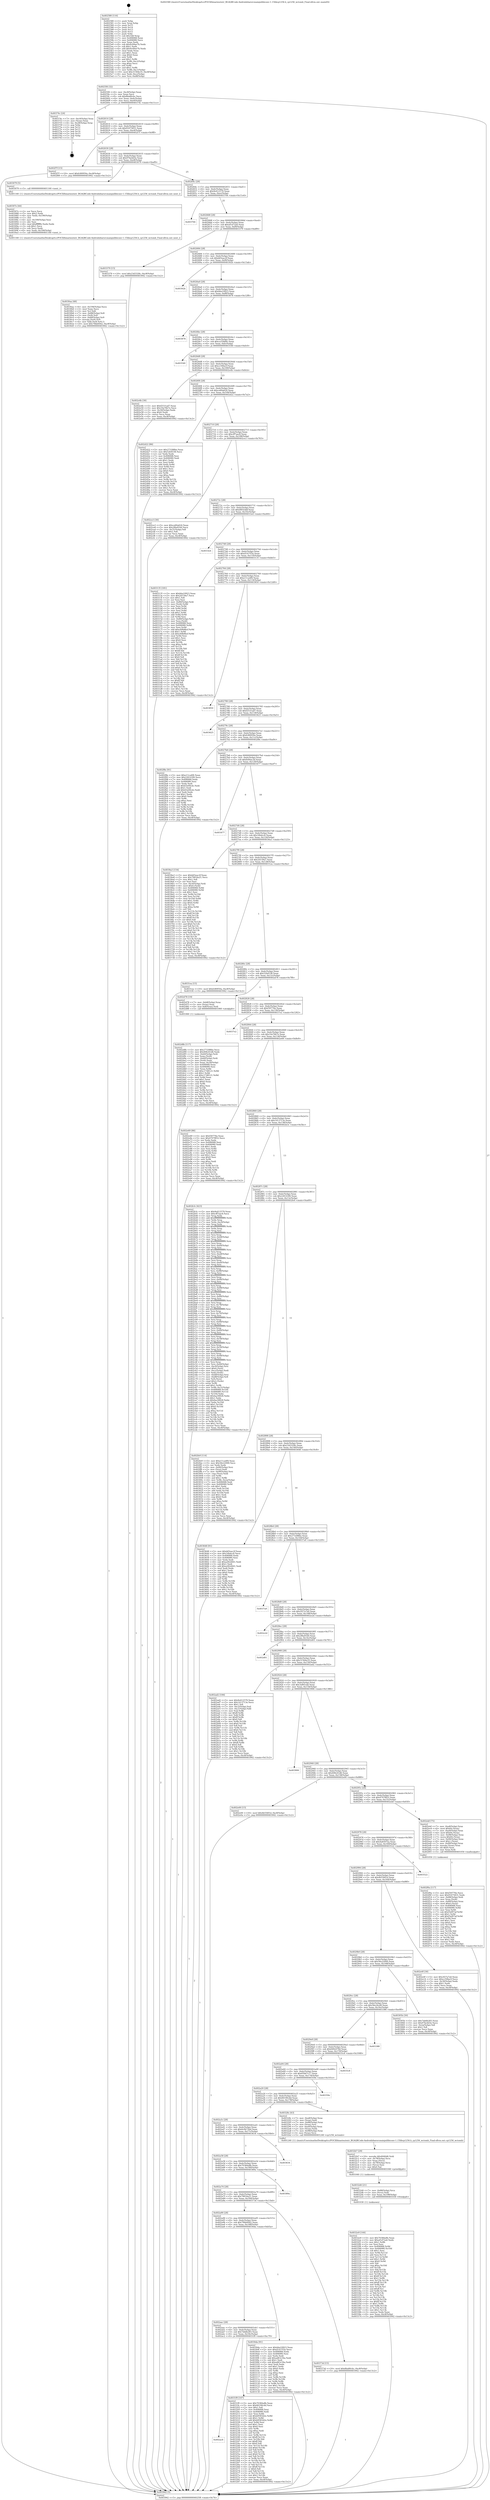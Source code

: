 digraph "0x402580" {
  label = "0x402580 (/mnt/c/Users/mathe/Desktop/tcc/POCII/binaries/extr_BGAQRCode-Androidzbarsrcmainjnilibiconv-1.15libcp1256.h_cp1256_wctomb_Final-ollvm.out::main(0))"
  labelloc = "t"
  node[shape=record]

  Entry [label="",width=0.3,height=0.3,shape=circle,fillcolor=black,style=filled]
  "0x4025f4" [label="{
     0x4025f4 [32]\l
     | [instrs]\l
     &nbsp;&nbsp;0x4025f4 \<+6\>: mov -0xc8(%rbp),%eax\l
     &nbsp;&nbsp;0x4025fa \<+2\>: mov %eax,%ecx\l
     &nbsp;&nbsp;0x4025fc \<+6\>: sub $0x8ba80cbc,%ecx\l
     &nbsp;&nbsp;0x402602 \<+6\>: mov %eax,-0xdc(%rbp)\l
     &nbsp;&nbsp;0x402608 \<+6\>: mov %ecx,-0xe0(%rbp)\l
     &nbsp;&nbsp;0x40260e \<+6\>: je 000000000040374c \<main+0x11cc\>\l
  }"]
  "0x40374c" [label="{
     0x40374c [24]\l
     | [instrs]\l
     &nbsp;&nbsp;0x40374c \<+7\>: mov -0xc0(%rbp),%rax\l
     &nbsp;&nbsp;0x403753 \<+2\>: mov (%rax),%eax\l
     &nbsp;&nbsp;0x403755 \<+4\>: lea -0x28(%rbp),%rsp\l
     &nbsp;&nbsp;0x403759 \<+1\>: pop %rbx\l
     &nbsp;&nbsp;0x40375a \<+2\>: pop %r12\l
     &nbsp;&nbsp;0x40375c \<+2\>: pop %r13\l
     &nbsp;&nbsp;0x40375e \<+2\>: pop %r14\l
     &nbsp;&nbsp;0x403760 \<+2\>: pop %r15\l
     &nbsp;&nbsp;0x403762 \<+1\>: pop %rbp\l
     &nbsp;&nbsp;0x403763 \<+1\>: ret\l
  }"]
  "0x402614" [label="{
     0x402614 [28]\l
     | [instrs]\l
     &nbsp;&nbsp;0x402614 \<+5\>: jmp 0000000000402619 \<main+0x99\>\l
     &nbsp;&nbsp;0x402619 \<+6\>: mov -0xdc(%rbp),%eax\l
     &nbsp;&nbsp;0x40261f \<+5\>: sub $0x91675831,%eax\l
     &nbsp;&nbsp;0x402624 \<+6\>: mov %eax,-0xe4(%rbp)\l
     &nbsp;&nbsp;0x40262a \<+6\>: je 0000000000402f7f \<main+0x9ff\>\l
  }"]
  Exit [label="",width=0.3,height=0.3,shape=circle,fillcolor=black,style=filled,peripheries=2]
  "0x402f7f" [label="{
     0x402f7f [15]\l
     | [instrs]\l
     &nbsp;&nbsp;0x402f7f \<+10\>: movl $0xfc80950a,-0xc8(%rbp)\l
     &nbsp;&nbsp;0x402f89 \<+5\>: jmp 0000000000403942 \<main+0x13c2\>\l
  }"]
  "0x402630" [label="{
     0x402630 [28]\l
     | [instrs]\l
     &nbsp;&nbsp;0x402630 \<+5\>: jmp 0000000000402635 \<main+0xb5\>\l
     &nbsp;&nbsp;0x402635 \<+6\>: mov -0xdc(%rbp),%eax\l
     &nbsp;&nbsp;0x40263b \<+5\>: sub $0x97be4d3e,%eax\l
     &nbsp;&nbsp;0x402640 \<+6\>: mov %eax,-0xe8(%rbp)\l
     &nbsp;&nbsp;0x402646 \<+6\>: je 0000000000403079 \<main+0xaf9\>\l
  }"]
  "0x4032e9" [label="{
     0x4032e9 [144]\l
     | [instrs]\l
     &nbsp;&nbsp;0x4032e9 \<+5\>: mov $0x70384a8b,%eax\l
     &nbsp;&nbsp;0x4032ee \<+5\>: mov $0xaf1d72a0,%edx\l
     &nbsp;&nbsp;0x4032f3 \<+3\>: mov $0x1,%r8b\l
     &nbsp;&nbsp;0x4032f6 \<+2\>: xor %esi,%esi\l
     &nbsp;&nbsp;0x4032f8 \<+8\>: mov 0x406068,%r9d\l
     &nbsp;&nbsp;0x403300 \<+8\>: mov 0x406080,%r10d\l
     &nbsp;&nbsp;0x403308 \<+3\>: sub $0x1,%esi\l
     &nbsp;&nbsp;0x40330b \<+3\>: mov %r9d,%r11d\l
     &nbsp;&nbsp;0x40330e \<+3\>: add %esi,%r11d\l
     &nbsp;&nbsp;0x403311 \<+4\>: imul %r11d,%r9d\l
     &nbsp;&nbsp;0x403315 \<+4\>: and $0x1,%r9d\l
     &nbsp;&nbsp;0x403319 \<+4\>: cmp $0x0,%r9d\l
     &nbsp;&nbsp;0x40331d \<+3\>: sete %bl\l
     &nbsp;&nbsp;0x403320 \<+4\>: cmp $0xa,%r10d\l
     &nbsp;&nbsp;0x403324 \<+4\>: setl %r14b\l
     &nbsp;&nbsp;0x403328 \<+3\>: mov %bl,%r15b\l
     &nbsp;&nbsp;0x40332b \<+4\>: xor $0xff,%r15b\l
     &nbsp;&nbsp;0x40332f \<+3\>: mov %r14b,%r12b\l
     &nbsp;&nbsp;0x403332 \<+4\>: xor $0xff,%r12b\l
     &nbsp;&nbsp;0x403336 \<+4\>: xor $0x1,%r8b\l
     &nbsp;&nbsp;0x40333a \<+3\>: mov %r15b,%r13b\l
     &nbsp;&nbsp;0x40333d \<+4\>: and $0xff,%r13b\l
     &nbsp;&nbsp;0x403341 \<+3\>: and %r8b,%bl\l
     &nbsp;&nbsp;0x403344 \<+3\>: mov %r12b,%cl\l
     &nbsp;&nbsp;0x403347 \<+3\>: and $0xff,%cl\l
     &nbsp;&nbsp;0x40334a \<+3\>: and %r8b,%r14b\l
     &nbsp;&nbsp;0x40334d \<+3\>: or %bl,%r13b\l
     &nbsp;&nbsp;0x403350 \<+3\>: or %r14b,%cl\l
     &nbsp;&nbsp;0x403353 \<+3\>: xor %cl,%r13b\l
     &nbsp;&nbsp;0x403356 \<+3\>: or %r12b,%r15b\l
     &nbsp;&nbsp;0x403359 \<+4\>: xor $0xff,%r15b\l
     &nbsp;&nbsp;0x40335d \<+4\>: or $0x1,%r8b\l
     &nbsp;&nbsp;0x403361 \<+3\>: and %r8b,%r15b\l
     &nbsp;&nbsp;0x403364 \<+3\>: or %r15b,%r13b\l
     &nbsp;&nbsp;0x403367 \<+4\>: test $0x1,%r13b\l
     &nbsp;&nbsp;0x40336b \<+3\>: cmovne %edx,%eax\l
     &nbsp;&nbsp;0x40336e \<+6\>: mov %eax,-0xc8(%rbp)\l
     &nbsp;&nbsp;0x403374 \<+5\>: jmp 0000000000403942 \<main+0x13c2\>\l
  }"]
  "0x403079" [label="{
     0x403079 [5]\l
     | [instrs]\l
     &nbsp;&nbsp;0x403079 \<+5\>: call 0000000000401160 \<next_i\>\l
     | [calls]\l
     &nbsp;&nbsp;0x401160 \{1\} (/mnt/c/Users/mathe/Desktop/tcc/POCII/binaries/extr_BGAQRCode-Androidzbarsrcmainjnilibiconv-1.15libcp1256.h_cp1256_wctomb_Final-ollvm.out::next_i)\l
  }"]
  "0x40264c" [label="{
     0x40264c [28]\l
     | [instrs]\l
     &nbsp;&nbsp;0x40264c \<+5\>: jmp 0000000000402651 \<main+0xd1\>\l
     &nbsp;&nbsp;0x402651 \<+6\>: mov -0xdc(%rbp),%eax\l
     &nbsp;&nbsp;0x402657 \<+5\>: sub $0x9e412579,%eax\l
     &nbsp;&nbsp;0x40265c \<+6\>: mov %eax,-0xec(%rbp)\l
     &nbsp;&nbsp;0x402662 \<+6\>: je 0000000000403764 \<main+0x11e4\>\l
  }"]
  "0x4032d4" [label="{
     0x4032d4 [21]\l
     | [instrs]\l
     &nbsp;&nbsp;0x4032d4 \<+7\>: mov -0x88(%rbp),%rcx\l
     &nbsp;&nbsp;0x4032db \<+3\>: mov (%rcx),%rdi\l
     &nbsp;&nbsp;0x4032de \<+6\>: mov %eax,-0x198(%rbp)\l
     &nbsp;&nbsp;0x4032e4 \<+5\>: call 0000000000401030 \<free@plt\>\l
     | [calls]\l
     &nbsp;&nbsp;0x401030 \{1\} (unknown)\l
  }"]
  "0x403764" [label="{
     0x403764\l
  }", style=dashed]
  "0x402668" [label="{
     0x402668 [28]\l
     | [instrs]\l
     &nbsp;&nbsp;0x402668 \<+5\>: jmp 000000000040266d \<main+0xed\>\l
     &nbsp;&nbsp;0x40266d \<+6\>: mov -0xdc(%rbp),%eax\l
     &nbsp;&nbsp;0x402673 \<+5\>: sub $0xaf1d72a0,%eax\l
     &nbsp;&nbsp;0x402678 \<+6\>: mov %eax,-0xf0(%rbp)\l
     &nbsp;&nbsp;0x40267e \<+6\>: je 0000000000403379 \<main+0xdf9\>\l
  }"]
  "0x4032b7" [label="{
     0x4032b7 [29]\l
     | [instrs]\l
     &nbsp;&nbsp;0x4032b7 \<+10\>: movabs $0x4040d6,%rdi\l
     &nbsp;&nbsp;0x4032c1 \<+4\>: mov -0x78(%rbp),%rcx\l
     &nbsp;&nbsp;0x4032c5 \<+2\>: mov %eax,(%rcx)\l
     &nbsp;&nbsp;0x4032c7 \<+4\>: mov -0x78(%rbp),%rcx\l
     &nbsp;&nbsp;0x4032cb \<+2\>: mov (%rcx),%esi\l
     &nbsp;&nbsp;0x4032cd \<+2\>: mov $0x0,%al\l
     &nbsp;&nbsp;0x4032cf \<+5\>: call 0000000000401040 \<printf@plt\>\l
     | [calls]\l
     &nbsp;&nbsp;0x401040 \{1\} (unknown)\l
  }"]
  "0x403379" [label="{
     0x403379 [15]\l
     | [instrs]\l
     &nbsp;&nbsp;0x403379 \<+10\>: movl $0x23d3328c,-0xc8(%rbp)\l
     &nbsp;&nbsp;0x403383 \<+5\>: jmp 0000000000403942 \<main+0x13c2\>\l
  }"]
  "0x402684" [label="{
     0x402684 [28]\l
     | [instrs]\l
     &nbsp;&nbsp;0x402684 \<+5\>: jmp 0000000000402689 \<main+0x109\>\l
     &nbsp;&nbsp;0x402689 \<+6\>: mov -0xdc(%rbp),%eax\l
     &nbsp;&nbsp;0x40268f \<+5\>: sub $0xb65eac2f,%eax\l
     &nbsp;&nbsp;0x402694 \<+6\>: mov %eax,-0xf4(%rbp)\l
     &nbsp;&nbsp;0x40269a \<+6\>: je 000000000040392b \<main+0x13ab\>\l
  }"]
  "0x402ac8" [label="{
     0x402ac8\l
  }", style=dashed]
  "0x40392b" [label="{
     0x40392b\l
  }", style=dashed]
  "0x4026a0" [label="{
     0x4026a0 [28]\l
     | [instrs]\l
     &nbsp;&nbsp;0x4026a0 \<+5\>: jmp 00000000004026a5 \<main+0x125\>\l
     &nbsp;&nbsp;0x4026a5 \<+6\>: mov -0xdc(%rbp),%eax\l
     &nbsp;&nbsp;0x4026ab \<+5\>: sub $0xbba10923,%eax\l
     &nbsp;&nbsp;0x4026b0 \<+6\>: mov %eax,-0xf8(%rbp)\l
     &nbsp;&nbsp;0x4026b6 \<+6\>: je 0000000000403878 \<main+0x12f8\>\l
  }"]
  "0x4031f9" [label="{
     0x4031f9 [147]\l
     | [instrs]\l
     &nbsp;&nbsp;0x4031f9 \<+5\>: mov $0x70384a8b,%eax\l
     &nbsp;&nbsp;0x4031fe \<+5\>: mov $0x66190c4d,%ecx\l
     &nbsp;&nbsp;0x403203 \<+2\>: mov $0x1,%dl\l
     &nbsp;&nbsp;0x403205 \<+7\>: mov 0x406068,%esi\l
     &nbsp;&nbsp;0x40320c \<+7\>: mov 0x406080,%edi\l
     &nbsp;&nbsp;0x403213 \<+3\>: mov %esi,%r8d\l
     &nbsp;&nbsp;0x403216 \<+7\>: sub $0xb9583d2e,%r8d\l
     &nbsp;&nbsp;0x40321d \<+4\>: sub $0x1,%r8d\l
     &nbsp;&nbsp;0x403221 \<+7\>: add $0xb9583d2e,%r8d\l
     &nbsp;&nbsp;0x403228 \<+4\>: imul %r8d,%esi\l
     &nbsp;&nbsp;0x40322c \<+3\>: and $0x1,%esi\l
     &nbsp;&nbsp;0x40322f \<+3\>: cmp $0x0,%esi\l
     &nbsp;&nbsp;0x403232 \<+4\>: sete %r9b\l
     &nbsp;&nbsp;0x403236 \<+3\>: cmp $0xa,%edi\l
     &nbsp;&nbsp;0x403239 \<+4\>: setl %r10b\l
     &nbsp;&nbsp;0x40323d \<+3\>: mov %r9b,%r11b\l
     &nbsp;&nbsp;0x403240 \<+4\>: xor $0xff,%r11b\l
     &nbsp;&nbsp;0x403244 \<+3\>: mov %r10b,%bl\l
     &nbsp;&nbsp;0x403247 \<+3\>: xor $0xff,%bl\l
     &nbsp;&nbsp;0x40324a \<+3\>: xor $0x0,%dl\l
     &nbsp;&nbsp;0x40324d \<+3\>: mov %r11b,%r14b\l
     &nbsp;&nbsp;0x403250 \<+4\>: and $0x0,%r14b\l
     &nbsp;&nbsp;0x403254 \<+3\>: and %dl,%r9b\l
     &nbsp;&nbsp;0x403257 \<+3\>: mov %bl,%r15b\l
     &nbsp;&nbsp;0x40325a \<+4\>: and $0x0,%r15b\l
     &nbsp;&nbsp;0x40325e \<+3\>: and %dl,%r10b\l
     &nbsp;&nbsp;0x403261 \<+3\>: or %r9b,%r14b\l
     &nbsp;&nbsp;0x403264 \<+3\>: or %r10b,%r15b\l
     &nbsp;&nbsp;0x403267 \<+3\>: xor %r15b,%r14b\l
     &nbsp;&nbsp;0x40326a \<+3\>: or %bl,%r11b\l
     &nbsp;&nbsp;0x40326d \<+4\>: xor $0xff,%r11b\l
     &nbsp;&nbsp;0x403271 \<+3\>: or $0x0,%dl\l
     &nbsp;&nbsp;0x403274 \<+3\>: and %dl,%r11b\l
     &nbsp;&nbsp;0x403277 \<+3\>: or %r11b,%r14b\l
     &nbsp;&nbsp;0x40327a \<+4\>: test $0x1,%r14b\l
     &nbsp;&nbsp;0x40327e \<+3\>: cmovne %ecx,%eax\l
     &nbsp;&nbsp;0x403281 \<+6\>: mov %eax,-0xc8(%rbp)\l
     &nbsp;&nbsp;0x403287 \<+5\>: jmp 0000000000403942 \<main+0x13c2\>\l
  }"]
  "0x403878" [label="{
     0x403878\l
  }", style=dashed]
  "0x4026bc" [label="{
     0x4026bc [28]\l
     | [instrs]\l
     &nbsp;&nbsp;0x4026bc \<+5\>: jmp 00000000004026c1 \<main+0x141\>\l
     &nbsp;&nbsp;0x4026c1 \<+6\>: mov -0xdc(%rbp),%eax\l
     &nbsp;&nbsp;0x4026c7 \<+5\>: sub $0xca35b89c,%eax\l
     &nbsp;&nbsp;0x4026cc \<+6\>: mov %eax,-0xfc(%rbp)\l
     &nbsp;&nbsp;0x4026d2 \<+6\>: je 0000000000403540 \<main+0xfc0\>\l
  }"]
  "0x402aac" [label="{
     0x402aac [28]\l
     | [instrs]\l
     &nbsp;&nbsp;0x402aac \<+5\>: jmp 0000000000402ab1 \<main+0x531\>\l
     &nbsp;&nbsp;0x402ab1 \<+6\>: mov -0xdc(%rbp),%eax\l
     &nbsp;&nbsp;0x402ab7 \<+5\>: sub $0x7dddb283,%eax\l
     &nbsp;&nbsp;0x402abc \<+6\>: mov %eax,-0x18c(%rbp)\l
     &nbsp;&nbsp;0x402ac2 \<+6\>: je 00000000004031f9 \<main+0xc79\>\l
  }"]
  "0x403540" [label="{
     0x403540\l
  }", style=dashed]
  "0x4026d8" [label="{
     0x4026d8 [28]\l
     | [instrs]\l
     &nbsp;&nbsp;0x4026d8 \<+5\>: jmp 00000000004026dd \<main+0x15d\>\l
     &nbsp;&nbsp;0x4026dd \<+6\>: mov -0xdc(%rbp),%eax\l
     &nbsp;&nbsp;0x4026e3 \<+5\>: sub $0xcc50ba1f,%eax\l
     &nbsp;&nbsp;0x4026e8 \<+6\>: mov %eax,-0x100(%rbp)\l
     &nbsp;&nbsp;0x4026ee \<+6\>: je 0000000000402e4b \<main+0x8cb\>\l
  }"]
  "0x4030da" [label="{
     0x4030da [91]\l
     | [instrs]\l
     &nbsp;&nbsp;0x4030da \<+5\>: mov $0xbba10923,%eax\l
     &nbsp;&nbsp;0x4030df \<+5\>: mov $0xd1437f3a,%ecx\l
     &nbsp;&nbsp;0x4030e4 \<+7\>: mov 0x406068,%edx\l
     &nbsp;&nbsp;0x4030eb \<+7\>: mov 0x406080,%esi\l
     &nbsp;&nbsp;0x4030f2 \<+2\>: mov %edx,%edi\l
     &nbsp;&nbsp;0x4030f4 \<+6\>: add $0xad63c54a,%edi\l
     &nbsp;&nbsp;0x4030fa \<+3\>: sub $0x1,%edi\l
     &nbsp;&nbsp;0x4030fd \<+6\>: sub $0xad63c54a,%edi\l
     &nbsp;&nbsp;0x403103 \<+3\>: imul %edi,%edx\l
     &nbsp;&nbsp;0x403106 \<+3\>: and $0x1,%edx\l
     &nbsp;&nbsp;0x403109 \<+3\>: cmp $0x0,%edx\l
     &nbsp;&nbsp;0x40310c \<+4\>: sete %r8b\l
     &nbsp;&nbsp;0x403110 \<+3\>: cmp $0xa,%esi\l
     &nbsp;&nbsp;0x403113 \<+4\>: setl %r9b\l
     &nbsp;&nbsp;0x403117 \<+3\>: mov %r8b,%r10b\l
     &nbsp;&nbsp;0x40311a \<+3\>: and %r9b,%r10b\l
     &nbsp;&nbsp;0x40311d \<+3\>: xor %r9b,%r8b\l
     &nbsp;&nbsp;0x403120 \<+3\>: or %r8b,%r10b\l
     &nbsp;&nbsp;0x403123 \<+4\>: test $0x1,%r10b\l
     &nbsp;&nbsp;0x403127 \<+3\>: cmovne %ecx,%eax\l
     &nbsp;&nbsp;0x40312a \<+6\>: mov %eax,-0xc8(%rbp)\l
     &nbsp;&nbsp;0x403130 \<+5\>: jmp 0000000000403942 \<main+0x13c2\>\l
  }"]
  "0x402e4b" [label="{
     0x402e4b [30]\l
     | [instrs]\l
     &nbsp;&nbsp;0x402e4b \<+5\>: mov $0xf2531ad7,%eax\l
     &nbsp;&nbsp;0x402e50 \<+5\>: mov $0x10a76b7e,%ecx\l
     &nbsp;&nbsp;0x402e55 \<+3\>: mov -0x30(%rbp),%edx\l
     &nbsp;&nbsp;0x402e58 \<+3\>: cmp $0x0,%edx\l
     &nbsp;&nbsp;0x402e5b \<+3\>: cmove %ecx,%eax\l
     &nbsp;&nbsp;0x402e5e \<+6\>: mov %eax,-0xc8(%rbp)\l
     &nbsp;&nbsp;0x402e64 \<+5\>: jmp 0000000000403942 \<main+0x13c2\>\l
  }"]
  "0x4026f4" [label="{
     0x4026f4 [28]\l
     | [instrs]\l
     &nbsp;&nbsp;0x4026f4 \<+5\>: jmp 00000000004026f9 \<main+0x179\>\l
     &nbsp;&nbsp;0x4026f9 \<+6\>: mov -0xdc(%rbp),%eax\l
     &nbsp;&nbsp;0x4026ff \<+5\>: sub $0xce60a624,%eax\l
     &nbsp;&nbsp;0x402704 \<+6\>: mov %eax,-0x104(%rbp)\l
     &nbsp;&nbsp;0x40270a \<+6\>: je 0000000000402d22 \<main+0x7a2\>\l
  }"]
  "0x402a90" [label="{
     0x402a90 [28]\l
     | [instrs]\l
     &nbsp;&nbsp;0x402a90 \<+5\>: jmp 0000000000402a95 \<main+0x515\>\l
     &nbsp;&nbsp;0x402a95 \<+6\>: mov -0xdc(%rbp),%eax\l
     &nbsp;&nbsp;0x402a9b \<+5\>: sub $0x79bb0042,%eax\l
     &nbsp;&nbsp;0x402aa0 \<+6\>: mov %eax,-0x188(%rbp)\l
     &nbsp;&nbsp;0x402aa6 \<+6\>: je 00000000004030da \<main+0xb5a\>\l
  }"]
  "0x402d22" [label="{
     0x402d22 [86]\l
     | [instrs]\l
     &nbsp;&nbsp;0x402d22 \<+5\>: mov $0x273288be,%eax\l
     &nbsp;&nbsp;0x402d27 \<+5\>: mov $0x52b4538,%ecx\l
     &nbsp;&nbsp;0x402d2c \<+2\>: xor %edx,%edx\l
     &nbsp;&nbsp;0x402d2e \<+7\>: mov 0x406068,%esi\l
     &nbsp;&nbsp;0x402d35 \<+7\>: mov 0x406080,%edi\l
     &nbsp;&nbsp;0x402d3c \<+3\>: sub $0x1,%edx\l
     &nbsp;&nbsp;0x402d3f \<+3\>: mov %esi,%r8d\l
     &nbsp;&nbsp;0x402d42 \<+3\>: add %edx,%r8d\l
     &nbsp;&nbsp;0x402d45 \<+4\>: imul %r8d,%esi\l
     &nbsp;&nbsp;0x402d49 \<+3\>: and $0x1,%esi\l
     &nbsp;&nbsp;0x402d4c \<+3\>: cmp $0x0,%esi\l
     &nbsp;&nbsp;0x402d4f \<+4\>: sete %r9b\l
     &nbsp;&nbsp;0x402d53 \<+3\>: cmp $0xa,%edi\l
     &nbsp;&nbsp;0x402d56 \<+4\>: setl %r10b\l
     &nbsp;&nbsp;0x402d5a \<+3\>: mov %r9b,%r11b\l
     &nbsp;&nbsp;0x402d5d \<+3\>: and %r10b,%r11b\l
     &nbsp;&nbsp;0x402d60 \<+3\>: xor %r10b,%r9b\l
     &nbsp;&nbsp;0x402d63 \<+3\>: or %r9b,%r11b\l
     &nbsp;&nbsp;0x402d66 \<+4\>: test $0x1,%r11b\l
     &nbsp;&nbsp;0x402d6a \<+3\>: cmovne %ecx,%eax\l
     &nbsp;&nbsp;0x402d6d \<+6\>: mov %eax,-0xc8(%rbp)\l
     &nbsp;&nbsp;0x402d73 \<+5\>: jmp 0000000000403942 \<main+0x13c2\>\l
  }"]
  "0x402710" [label="{
     0x402710 [28]\l
     | [instrs]\l
     &nbsp;&nbsp;0x402710 \<+5\>: jmp 0000000000402715 \<main+0x195\>\l
     &nbsp;&nbsp;0x402715 \<+6\>: mov -0xdc(%rbp),%eax\l
     &nbsp;&nbsp;0x40271b \<+5\>: sub $0xcff7aac8,%eax\l
     &nbsp;&nbsp;0x402720 \<+6\>: mov %eax,-0x108(%rbp)\l
     &nbsp;&nbsp;0x402726 \<+6\>: je 0000000000402ce3 \<main+0x763\>\l
  }"]
  "0x40373d" [label="{
     0x40373d [15]\l
     | [instrs]\l
     &nbsp;&nbsp;0x40373d \<+10\>: movl $0x8ba80cbc,-0xc8(%rbp)\l
     &nbsp;&nbsp;0x403747 \<+5\>: jmp 0000000000403942 \<main+0x13c2\>\l
  }"]
  "0x402ce3" [label="{
     0x402ce3 [30]\l
     | [instrs]\l
     &nbsp;&nbsp;0x402ce3 \<+5\>: mov $0xce60a624,%eax\l
     &nbsp;&nbsp;0x402ce8 \<+5\>: mov $0x2f6a91b0,%ecx\l
     &nbsp;&nbsp;0x402ced \<+3\>: mov -0x31(%rbp),%dl\l
     &nbsp;&nbsp;0x402cf0 \<+3\>: test $0x1,%dl\l
     &nbsp;&nbsp;0x402cf3 \<+3\>: cmovne %ecx,%eax\l
     &nbsp;&nbsp;0x402cf6 \<+6\>: mov %eax,-0xc8(%rbp)\l
     &nbsp;&nbsp;0x402cfc \<+5\>: jmp 0000000000403942 \<main+0x13c2\>\l
  }"]
  "0x40272c" [label="{
     0x40272c [28]\l
     | [instrs]\l
     &nbsp;&nbsp;0x40272c \<+5\>: jmp 0000000000402731 \<main+0x1b1\>\l
     &nbsp;&nbsp;0x402731 \<+6\>: mov -0xdc(%rbp),%eax\l
     &nbsp;&nbsp;0x402737 \<+5\>: sub $0xd0f3cbbf,%eax\l
     &nbsp;&nbsp;0x40273c \<+6\>: mov %eax,-0x10c(%rbp)\l
     &nbsp;&nbsp;0x402742 \<+6\>: je 00000000004033e4 \<main+0xe64\>\l
  }"]
  "0x402a74" [label="{
     0x402a74 [28]\l
     | [instrs]\l
     &nbsp;&nbsp;0x402a74 \<+5\>: jmp 0000000000402a79 \<main+0x4f9\>\l
     &nbsp;&nbsp;0x402a79 \<+6\>: mov -0xdc(%rbp),%eax\l
     &nbsp;&nbsp;0x402a7f \<+5\>: sub $0x79654a21,%eax\l
     &nbsp;&nbsp;0x402a84 \<+6\>: mov %eax,-0x184(%rbp)\l
     &nbsp;&nbsp;0x402a8a \<+6\>: je 000000000040373d \<main+0x11bd\>\l
  }"]
  "0x4033e4" [label="{
     0x4033e4\l
  }", style=dashed]
  "0x402748" [label="{
     0x402748 [28]\l
     | [instrs]\l
     &nbsp;&nbsp;0x402748 \<+5\>: jmp 000000000040274d \<main+0x1cd\>\l
     &nbsp;&nbsp;0x40274d \<+6\>: mov -0xdc(%rbp),%eax\l
     &nbsp;&nbsp;0x402753 \<+5\>: sub $0xd1437f3a,%eax\l
     &nbsp;&nbsp;0x402758 \<+6\>: mov %eax,-0x110(%rbp)\l
     &nbsp;&nbsp;0x40275e \<+6\>: je 0000000000403135 \<main+0xbb5\>\l
  }"]
  "0x40389a" [label="{
     0x40389a\l
  }", style=dashed]
  "0x403135" [label="{
     0x403135 [181]\l
     | [instrs]\l
     &nbsp;&nbsp;0x403135 \<+5\>: mov $0xbba10923,%eax\l
     &nbsp;&nbsp;0x40313a \<+5\>: mov $0x2d159a7,%ecx\l
     &nbsp;&nbsp;0x40313f \<+2\>: mov $0x1,%dl\l
     &nbsp;&nbsp;0x403141 \<+2\>: xor %esi,%esi\l
     &nbsp;&nbsp;0x403143 \<+4\>: mov -0x80(%rbp),%rdi\l
     &nbsp;&nbsp;0x403147 \<+3\>: mov (%rdi),%r8d\l
     &nbsp;&nbsp;0x40314a \<+3\>: mov %esi,%r9d\l
     &nbsp;&nbsp;0x40314d \<+3\>: sub %r8d,%r9d\l
     &nbsp;&nbsp;0x403150 \<+3\>: mov %esi,%r8d\l
     &nbsp;&nbsp;0x403153 \<+4\>: sub $0x1,%r8d\l
     &nbsp;&nbsp;0x403157 \<+3\>: add %r8d,%r9d\l
     &nbsp;&nbsp;0x40315a \<+3\>: sub %r9d,%esi\l
     &nbsp;&nbsp;0x40315d \<+4\>: mov -0x80(%rbp),%rdi\l
     &nbsp;&nbsp;0x403161 \<+2\>: mov %esi,(%rdi)\l
     &nbsp;&nbsp;0x403163 \<+7\>: mov 0x406068,%esi\l
     &nbsp;&nbsp;0x40316a \<+8\>: mov 0x406080,%r8d\l
     &nbsp;&nbsp;0x403172 \<+3\>: mov %esi,%r9d\l
     &nbsp;&nbsp;0x403175 \<+7\>: add $0xe49b8bcf,%r9d\l
     &nbsp;&nbsp;0x40317c \<+4\>: sub $0x1,%r9d\l
     &nbsp;&nbsp;0x403180 \<+7\>: sub $0xe49b8bcf,%r9d\l
     &nbsp;&nbsp;0x403187 \<+4\>: imul %r9d,%esi\l
     &nbsp;&nbsp;0x40318b \<+3\>: and $0x1,%esi\l
     &nbsp;&nbsp;0x40318e \<+3\>: cmp $0x0,%esi\l
     &nbsp;&nbsp;0x403191 \<+4\>: sete %r10b\l
     &nbsp;&nbsp;0x403195 \<+4\>: cmp $0xa,%r8d\l
     &nbsp;&nbsp;0x403199 \<+4\>: setl %r11b\l
     &nbsp;&nbsp;0x40319d \<+3\>: mov %r10b,%bl\l
     &nbsp;&nbsp;0x4031a0 \<+3\>: xor $0xff,%bl\l
     &nbsp;&nbsp;0x4031a3 \<+3\>: mov %r11b,%r14b\l
     &nbsp;&nbsp;0x4031a6 \<+4\>: xor $0xff,%r14b\l
     &nbsp;&nbsp;0x4031aa \<+3\>: xor $0x0,%dl\l
     &nbsp;&nbsp;0x4031ad \<+3\>: mov %bl,%r15b\l
     &nbsp;&nbsp;0x4031b0 \<+4\>: and $0x0,%r15b\l
     &nbsp;&nbsp;0x4031b4 \<+3\>: and %dl,%r10b\l
     &nbsp;&nbsp;0x4031b7 \<+3\>: mov %r14b,%r12b\l
     &nbsp;&nbsp;0x4031ba \<+4\>: and $0x0,%r12b\l
     &nbsp;&nbsp;0x4031be \<+3\>: and %dl,%r11b\l
     &nbsp;&nbsp;0x4031c1 \<+3\>: or %r10b,%r15b\l
     &nbsp;&nbsp;0x4031c4 \<+3\>: or %r11b,%r12b\l
     &nbsp;&nbsp;0x4031c7 \<+3\>: xor %r12b,%r15b\l
     &nbsp;&nbsp;0x4031ca \<+3\>: or %r14b,%bl\l
     &nbsp;&nbsp;0x4031cd \<+3\>: xor $0xff,%bl\l
     &nbsp;&nbsp;0x4031d0 \<+3\>: or $0x0,%dl\l
     &nbsp;&nbsp;0x4031d3 \<+2\>: and %dl,%bl\l
     &nbsp;&nbsp;0x4031d5 \<+3\>: or %bl,%r15b\l
     &nbsp;&nbsp;0x4031d8 \<+4\>: test $0x1,%r15b\l
     &nbsp;&nbsp;0x4031dc \<+3\>: cmovne %ecx,%eax\l
     &nbsp;&nbsp;0x4031df \<+6\>: mov %eax,-0xc8(%rbp)\l
     &nbsp;&nbsp;0x4031e5 \<+5\>: jmp 0000000000403942 \<main+0x13c2\>\l
  }"]
  "0x402764" [label="{
     0x402764 [28]\l
     | [instrs]\l
     &nbsp;&nbsp;0x402764 \<+5\>: jmp 0000000000402769 \<main+0x1e9\>\l
     &nbsp;&nbsp;0x402769 \<+6\>: mov -0xdc(%rbp),%eax\l
     &nbsp;&nbsp;0x40276f \<+5\>: sub $0xe11ca4f4,%eax\l
     &nbsp;&nbsp;0x402774 \<+6\>: mov %eax,-0x114(%rbp)\l
     &nbsp;&nbsp;0x40277a \<+6\>: je 0000000000403850 \<main+0x12d0\>\l
  }"]
  "0x402a58" [label="{
     0x402a58 [28]\l
     | [instrs]\l
     &nbsp;&nbsp;0x402a58 \<+5\>: jmp 0000000000402a5d \<main+0x4dd\>\l
     &nbsp;&nbsp;0x402a5d \<+6\>: mov -0xdc(%rbp),%eax\l
     &nbsp;&nbsp;0x402a63 \<+5\>: sub $0x70384a8b,%eax\l
     &nbsp;&nbsp;0x402a68 \<+6\>: mov %eax,-0x180(%rbp)\l
     &nbsp;&nbsp;0x402a6e \<+6\>: je 000000000040389a \<main+0x131a\>\l
  }"]
  "0x403850" [label="{
     0x403850\l
  }", style=dashed]
  "0x402780" [label="{
     0x402780 [28]\l
     | [instrs]\l
     &nbsp;&nbsp;0x402780 \<+5\>: jmp 0000000000402785 \<main+0x205\>\l
     &nbsp;&nbsp;0x402785 \<+6\>: mov -0xdc(%rbp),%eax\l
     &nbsp;&nbsp;0x40278b \<+5\>: sub $0xf2531ad7,%eax\l
     &nbsp;&nbsp;0x402790 \<+6\>: mov %eax,-0x118(%rbp)\l
     &nbsp;&nbsp;0x402796 \<+6\>: je 0000000000403625 \<main+0x10a5\>\l
  }"]
  "0x403634" [label="{
     0x403634\l
  }", style=dashed]
  "0x403625" [label="{
     0x403625\l
  }", style=dashed]
  "0x40279c" [label="{
     0x40279c [28]\l
     | [instrs]\l
     &nbsp;&nbsp;0x40279c \<+5\>: jmp 00000000004027a1 \<main+0x221\>\l
     &nbsp;&nbsp;0x4027a1 \<+6\>: mov -0xdc(%rbp),%eax\l
     &nbsp;&nbsp;0x4027a7 \<+5\>: sub $0xfc80950a,%eax\l
     &nbsp;&nbsp;0x4027ac \<+6\>: mov %eax,-0x11c(%rbp)\l
     &nbsp;&nbsp;0x4027b2 \<+6\>: je 0000000000402f8e \<main+0xa0e\>\l
  }"]
  "0x402a3c" [label="{
     0x402a3c [28]\l
     | [instrs]\l
     &nbsp;&nbsp;0x402a3c \<+5\>: jmp 0000000000402a41 \<main+0x4c1\>\l
     &nbsp;&nbsp;0x402a41 \<+6\>: mov -0xdc(%rbp),%eax\l
     &nbsp;&nbsp;0x402a47 \<+5\>: sub $0x6c0b72bd,%eax\l
     &nbsp;&nbsp;0x402a4c \<+6\>: mov %eax,-0x17c(%rbp)\l
     &nbsp;&nbsp;0x402a52 \<+6\>: je 0000000000403634 \<main+0x10b4\>\l
  }"]
  "0x402f8e" [label="{
     0x402f8e [91]\l
     | [instrs]\l
     &nbsp;&nbsp;0x402f8e \<+5\>: mov $0xe11ca4f4,%eax\l
     &nbsp;&nbsp;0x402f93 \<+5\>: mov $0x226143f4,%ecx\l
     &nbsp;&nbsp;0x402f98 \<+7\>: mov 0x406068,%edx\l
     &nbsp;&nbsp;0x402f9f \<+7\>: mov 0x406080,%esi\l
     &nbsp;&nbsp;0x402fa6 \<+2\>: mov %edx,%edi\l
     &nbsp;&nbsp;0x402fa8 \<+6\>: sub $0x63e00cdc,%edi\l
     &nbsp;&nbsp;0x402fae \<+3\>: sub $0x1,%edi\l
     &nbsp;&nbsp;0x402fb1 \<+6\>: add $0x63e00cdc,%edi\l
     &nbsp;&nbsp;0x402fb7 \<+3\>: imul %edi,%edx\l
     &nbsp;&nbsp;0x402fba \<+3\>: and $0x1,%edx\l
     &nbsp;&nbsp;0x402fbd \<+3\>: cmp $0x0,%edx\l
     &nbsp;&nbsp;0x402fc0 \<+4\>: sete %r8b\l
     &nbsp;&nbsp;0x402fc4 \<+3\>: cmp $0xa,%esi\l
     &nbsp;&nbsp;0x402fc7 \<+4\>: setl %r9b\l
     &nbsp;&nbsp;0x402fcb \<+3\>: mov %r8b,%r10b\l
     &nbsp;&nbsp;0x402fce \<+3\>: and %r9b,%r10b\l
     &nbsp;&nbsp;0x402fd1 \<+3\>: xor %r9b,%r8b\l
     &nbsp;&nbsp;0x402fd4 \<+3\>: or %r8b,%r10b\l
     &nbsp;&nbsp;0x402fd7 \<+4\>: test $0x1,%r10b\l
     &nbsp;&nbsp;0x402fdb \<+3\>: cmovne %ecx,%eax\l
     &nbsp;&nbsp;0x402fde \<+6\>: mov %eax,-0xc8(%rbp)\l
     &nbsp;&nbsp;0x402fe4 \<+5\>: jmp 0000000000403942 \<main+0x13c2\>\l
  }"]
  "0x4027b8" [label="{
     0x4027b8 [28]\l
     | [instrs]\l
     &nbsp;&nbsp;0x4027b8 \<+5\>: jmp 00000000004027bd \<main+0x23d\>\l
     &nbsp;&nbsp;0x4027bd \<+6\>: mov -0xdc(%rbp),%eax\l
     &nbsp;&nbsp;0x4027c3 \<+5\>: sub $0xfe00ac3d,%eax\l
     &nbsp;&nbsp;0x4027c8 \<+6\>: mov %eax,-0x120(%rbp)\l
     &nbsp;&nbsp;0x4027ce \<+6\>: je 0000000000403477 \<main+0xef7\>\l
  }"]
  "0x40328c" [label="{
     0x40328c [43]\l
     | [instrs]\l
     &nbsp;&nbsp;0x40328c \<+7\>: mov -0xa8(%rbp),%rax\l
     &nbsp;&nbsp;0x403293 \<+2\>: mov (%rax),%edi\l
     &nbsp;&nbsp;0x403295 \<+7\>: mov -0x88(%rbp),%rax\l
     &nbsp;&nbsp;0x40329c \<+3\>: mov (%rax),%rsi\l
     &nbsp;&nbsp;0x40329f \<+7\>: mov -0xa0(%rbp),%rax\l
     &nbsp;&nbsp;0x4032a6 \<+2\>: mov (%rax),%edx\l
     &nbsp;&nbsp;0x4032a8 \<+7\>: mov -0x98(%rbp),%rax\l
     &nbsp;&nbsp;0x4032af \<+3\>: mov (%rax),%rcx\l
     &nbsp;&nbsp;0x4032b2 \<+5\>: call 0000000000401240 \<cp1256_wctomb\>\l
     | [calls]\l
     &nbsp;&nbsp;0x401240 \{1\} (/mnt/c/Users/mathe/Desktop/tcc/POCII/binaries/extr_BGAQRCode-Androidzbarsrcmainjnilibiconv-1.15libcp1256.h_cp1256_wctomb_Final-ollvm.out::cp1256_wctomb)\l
  }"]
  "0x403477" [label="{
     0x403477\l
  }", style=dashed]
  "0x4027d4" [label="{
     0x4027d4 [28]\l
     | [instrs]\l
     &nbsp;&nbsp;0x4027d4 \<+5\>: jmp 00000000004027d9 \<main+0x259\>\l
     &nbsp;&nbsp;0x4027d9 \<+6\>: mov -0xdc(%rbp),%eax\l
     &nbsp;&nbsp;0x4027df \<+5\>: sub $0x16bdcc6,%eax\l
     &nbsp;&nbsp;0x4027e4 \<+6\>: mov %eax,-0x124(%rbp)\l
     &nbsp;&nbsp;0x4027ea \<+6\>: je 00000000004036a3 \<main+0x1123\>\l
  }"]
  "0x402a20" [label="{
     0x402a20 [28]\l
     | [instrs]\l
     &nbsp;&nbsp;0x402a20 \<+5\>: jmp 0000000000402a25 \<main+0x4a5\>\l
     &nbsp;&nbsp;0x402a25 \<+6\>: mov -0xdc(%rbp),%eax\l
     &nbsp;&nbsp;0x402a2b \<+5\>: sub $0x66190c4d,%eax\l
     &nbsp;&nbsp;0x402a30 \<+6\>: mov %eax,-0x178(%rbp)\l
     &nbsp;&nbsp;0x402a36 \<+6\>: je 000000000040328c \<main+0xd0c\>\l
  }"]
  "0x4036a3" [label="{
     0x4036a3 [154]\l
     | [instrs]\l
     &nbsp;&nbsp;0x4036a3 \<+5\>: mov $0xb65eac2f,%eax\l
     &nbsp;&nbsp;0x4036a8 \<+5\>: mov $0x79654a21,%ecx\l
     &nbsp;&nbsp;0x4036ad \<+2\>: mov $0x1,%dl\l
     &nbsp;&nbsp;0x4036af \<+2\>: xor %esi,%esi\l
     &nbsp;&nbsp;0x4036b1 \<+7\>: mov -0xc0(%rbp),%rdi\l
     &nbsp;&nbsp;0x4036b8 \<+6\>: movl $0x0,(%rdi)\l
     &nbsp;&nbsp;0x4036be \<+8\>: mov 0x406068,%r8d\l
     &nbsp;&nbsp;0x4036c6 \<+8\>: mov 0x406080,%r9d\l
     &nbsp;&nbsp;0x4036ce \<+3\>: sub $0x1,%esi\l
     &nbsp;&nbsp;0x4036d1 \<+3\>: mov %r8d,%r10d\l
     &nbsp;&nbsp;0x4036d4 \<+3\>: add %esi,%r10d\l
     &nbsp;&nbsp;0x4036d7 \<+4\>: imul %r10d,%r8d\l
     &nbsp;&nbsp;0x4036db \<+4\>: and $0x1,%r8d\l
     &nbsp;&nbsp;0x4036df \<+4\>: cmp $0x0,%r8d\l
     &nbsp;&nbsp;0x4036e3 \<+4\>: sete %r11b\l
     &nbsp;&nbsp;0x4036e7 \<+4\>: cmp $0xa,%r9d\l
     &nbsp;&nbsp;0x4036eb \<+3\>: setl %bl\l
     &nbsp;&nbsp;0x4036ee \<+3\>: mov %r11b,%r14b\l
     &nbsp;&nbsp;0x4036f1 \<+4\>: xor $0xff,%r14b\l
     &nbsp;&nbsp;0x4036f5 \<+3\>: mov %bl,%r15b\l
     &nbsp;&nbsp;0x4036f8 \<+4\>: xor $0xff,%r15b\l
     &nbsp;&nbsp;0x4036fc \<+3\>: xor $0x0,%dl\l
     &nbsp;&nbsp;0x4036ff \<+3\>: mov %r14b,%r12b\l
     &nbsp;&nbsp;0x403702 \<+4\>: and $0x0,%r12b\l
     &nbsp;&nbsp;0x403706 \<+3\>: and %dl,%r11b\l
     &nbsp;&nbsp;0x403709 \<+3\>: mov %r15b,%r13b\l
     &nbsp;&nbsp;0x40370c \<+4\>: and $0x0,%r13b\l
     &nbsp;&nbsp;0x403710 \<+2\>: and %dl,%bl\l
     &nbsp;&nbsp;0x403712 \<+3\>: or %r11b,%r12b\l
     &nbsp;&nbsp;0x403715 \<+3\>: or %bl,%r13b\l
     &nbsp;&nbsp;0x403718 \<+3\>: xor %r13b,%r12b\l
     &nbsp;&nbsp;0x40371b \<+3\>: or %r15b,%r14b\l
     &nbsp;&nbsp;0x40371e \<+4\>: xor $0xff,%r14b\l
     &nbsp;&nbsp;0x403722 \<+3\>: or $0x0,%dl\l
     &nbsp;&nbsp;0x403725 \<+3\>: and %dl,%r14b\l
     &nbsp;&nbsp;0x403728 \<+3\>: or %r14b,%r12b\l
     &nbsp;&nbsp;0x40372b \<+4\>: test $0x1,%r12b\l
     &nbsp;&nbsp;0x40372f \<+3\>: cmovne %ecx,%eax\l
     &nbsp;&nbsp;0x403732 \<+6\>: mov %eax,-0xc8(%rbp)\l
     &nbsp;&nbsp;0x403738 \<+5\>: jmp 0000000000403942 \<main+0x13c2\>\l
  }"]
  "0x4027f0" [label="{
     0x4027f0 [28]\l
     | [instrs]\l
     &nbsp;&nbsp;0x4027f0 \<+5\>: jmp 00000000004027f5 \<main+0x275\>\l
     &nbsp;&nbsp;0x4027f5 \<+6\>: mov -0xdc(%rbp),%eax\l
     &nbsp;&nbsp;0x4027fb \<+5\>: sub $0x2d159a7,%eax\l
     &nbsp;&nbsp;0x402800 \<+6\>: mov %eax,-0x128(%rbp)\l
     &nbsp;&nbsp;0x402806 \<+6\>: je 00000000004031ea \<main+0xc6a\>\l
  }"]
  "0x40359e" [label="{
     0x40359e\l
  }", style=dashed]
  "0x4031ea" [label="{
     0x4031ea [15]\l
     | [instrs]\l
     &nbsp;&nbsp;0x4031ea \<+10\>: movl $0xfc80950a,-0xc8(%rbp)\l
     &nbsp;&nbsp;0x4031f4 \<+5\>: jmp 0000000000403942 \<main+0x13c2\>\l
  }"]
  "0x40280c" [label="{
     0x40280c [28]\l
     | [instrs]\l
     &nbsp;&nbsp;0x40280c \<+5\>: jmp 0000000000402811 \<main+0x291\>\l
     &nbsp;&nbsp;0x402811 \<+6\>: mov -0xdc(%rbp),%eax\l
     &nbsp;&nbsp;0x402817 \<+5\>: sub $0x52b4538,%eax\l
     &nbsp;&nbsp;0x40281c \<+6\>: mov %eax,-0x12c(%rbp)\l
     &nbsp;&nbsp;0x402822 \<+6\>: je 0000000000402d78 \<main+0x7f8\>\l
  }"]
  "0x402a04" [label="{
     0x402a04 [28]\l
     | [instrs]\l
     &nbsp;&nbsp;0x402a04 \<+5\>: jmp 0000000000402a09 \<main+0x489\>\l
     &nbsp;&nbsp;0x402a09 \<+6\>: mov -0xdc(%rbp),%eax\l
     &nbsp;&nbsp;0x402a0f \<+5\>: sub $0x65b67c17,%eax\l
     &nbsp;&nbsp;0x402a14 \<+6\>: mov %eax,-0x174(%rbp)\l
     &nbsp;&nbsp;0x402a1a \<+6\>: je 000000000040359e \<main+0x101e\>\l
  }"]
  "0x402d78" [label="{
     0x402d78 [19]\l
     | [instrs]\l
     &nbsp;&nbsp;0x402d78 \<+7\>: mov -0xb8(%rbp),%rax\l
     &nbsp;&nbsp;0x402d7f \<+3\>: mov (%rax),%rax\l
     &nbsp;&nbsp;0x402d82 \<+4\>: mov 0x8(%rax),%rdi\l
     &nbsp;&nbsp;0x402d86 \<+5\>: call 0000000000401060 \<atoi@plt\>\l
     | [calls]\l
     &nbsp;&nbsp;0x401060 \{1\} (unknown)\l
  }"]
  "0x402828" [label="{
     0x402828 [28]\l
     | [instrs]\l
     &nbsp;&nbsp;0x402828 \<+5\>: jmp 000000000040282d \<main+0x2ad\>\l
     &nbsp;&nbsp;0x40282d \<+6\>: mov -0xdc(%rbp),%eax\l
     &nbsp;&nbsp;0x402833 \<+5\>: sub $0xf30776e,%eax\l
     &nbsp;&nbsp;0x402838 \<+6\>: mov %eax,-0x130(%rbp)\l
     &nbsp;&nbsp;0x40283e \<+6\>: je 00000000004037e2 \<main+0x1262\>\l
  }"]
  "0x4035c8" [label="{
     0x4035c8\l
  }", style=dashed]
  "0x4037e2" [label="{
     0x4037e2\l
  }", style=dashed]
  "0x402844" [label="{
     0x402844 [28]\l
     | [instrs]\l
     &nbsp;&nbsp;0x402844 \<+5\>: jmp 0000000000402849 \<main+0x2c9\>\l
     &nbsp;&nbsp;0x402849 \<+6\>: mov -0xdc(%rbp),%eax\l
     &nbsp;&nbsp;0x40284f \<+5\>: sub $0x10a76b7e,%eax\l
     &nbsp;&nbsp;0x402854 \<+6\>: mov %eax,-0x134(%rbp)\l
     &nbsp;&nbsp;0x40285a \<+6\>: je 0000000000402e69 \<main+0x8e9\>\l
  }"]
  "0x4029e8" [label="{
     0x4029e8 [28]\l
     | [instrs]\l
     &nbsp;&nbsp;0x4029e8 \<+5\>: jmp 00000000004029ed \<main+0x46d\>\l
     &nbsp;&nbsp;0x4029ed \<+6\>: mov -0xdc(%rbp),%eax\l
     &nbsp;&nbsp;0x4029f3 \<+5\>: sub $0x649c679d,%eax\l
     &nbsp;&nbsp;0x4029f8 \<+6\>: mov %eax,-0x170(%rbp)\l
     &nbsp;&nbsp;0x4029fe \<+6\>: je 00000000004035c8 \<main+0x1048\>\l
  }"]
  "0x402e69" [label="{
     0x402e69 [86]\l
     | [instrs]\l
     &nbsp;&nbsp;0x402e69 \<+5\>: mov $0xf30776e,%eax\l
     &nbsp;&nbsp;0x402e6e \<+5\>: mov $0x4707f852,%ecx\l
     &nbsp;&nbsp;0x402e73 \<+2\>: xor %edx,%edx\l
     &nbsp;&nbsp;0x402e75 \<+7\>: mov 0x406068,%esi\l
     &nbsp;&nbsp;0x402e7c \<+7\>: mov 0x406080,%edi\l
     &nbsp;&nbsp;0x402e83 \<+3\>: sub $0x1,%edx\l
     &nbsp;&nbsp;0x402e86 \<+3\>: mov %esi,%r8d\l
     &nbsp;&nbsp;0x402e89 \<+3\>: add %edx,%r8d\l
     &nbsp;&nbsp;0x402e8c \<+4\>: imul %r8d,%esi\l
     &nbsp;&nbsp;0x402e90 \<+3\>: and $0x1,%esi\l
     &nbsp;&nbsp;0x402e93 \<+3\>: cmp $0x0,%esi\l
     &nbsp;&nbsp;0x402e96 \<+4\>: sete %r9b\l
     &nbsp;&nbsp;0x402e9a \<+3\>: cmp $0xa,%edi\l
     &nbsp;&nbsp;0x402e9d \<+4\>: setl %r10b\l
     &nbsp;&nbsp;0x402ea1 \<+3\>: mov %r9b,%r11b\l
     &nbsp;&nbsp;0x402ea4 \<+3\>: and %r10b,%r11b\l
     &nbsp;&nbsp;0x402ea7 \<+3\>: xor %r10b,%r9b\l
     &nbsp;&nbsp;0x402eaa \<+3\>: or %r9b,%r11b\l
     &nbsp;&nbsp;0x402ead \<+4\>: test $0x1,%r11b\l
     &nbsp;&nbsp;0x402eb1 \<+3\>: cmovne %ecx,%eax\l
     &nbsp;&nbsp;0x402eb4 \<+6\>: mov %eax,-0xc8(%rbp)\l
     &nbsp;&nbsp;0x402eba \<+5\>: jmp 0000000000403942 \<main+0x13c2\>\l
  }"]
  "0x402860" [label="{
     0x402860 [28]\l
     | [instrs]\l
     &nbsp;&nbsp;0x402860 \<+5\>: jmp 0000000000402865 \<main+0x2e5\>\l
     &nbsp;&nbsp;0x402865 \<+6\>: mov -0xdc(%rbp),%eax\l
     &nbsp;&nbsp;0x40286b \<+5\>: sub $0x1413713e,%eax\l
     &nbsp;&nbsp;0x402870 \<+6\>: mov %eax,-0x138(%rbp)\l
     &nbsp;&nbsp;0x402876 \<+6\>: je 0000000000402b3c \<main+0x5bc\>\l
  }"]
  "0x403388" [label="{
     0x403388\l
  }", style=dashed]
  "0x402b3c" [label="{
     0x402b3c [423]\l
     | [instrs]\l
     &nbsp;&nbsp;0x402b3c \<+5\>: mov $0x9e412579,%eax\l
     &nbsp;&nbsp;0x402b41 \<+5\>: mov $0xcff7aac8,%ecx\l
     &nbsp;&nbsp;0x402b46 \<+3\>: mov %rsp,%rdx\l
     &nbsp;&nbsp;0x402b49 \<+4\>: add $0xfffffffffffffff0,%rdx\l
     &nbsp;&nbsp;0x402b4d \<+3\>: mov %rdx,%rsp\l
     &nbsp;&nbsp;0x402b50 \<+7\>: mov %rdx,-0xc0(%rbp)\l
     &nbsp;&nbsp;0x402b57 \<+3\>: mov %rsp,%rdx\l
     &nbsp;&nbsp;0x402b5a \<+4\>: add $0xfffffffffffffff0,%rdx\l
     &nbsp;&nbsp;0x402b5e \<+3\>: mov %rdx,%rsp\l
     &nbsp;&nbsp;0x402b61 \<+3\>: mov %rsp,%rsi\l
     &nbsp;&nbsp;0x402b64 \<+4\>: add $0xfffffffffffffff0,%rsi\l
     &nbsp;&nbsp;0x402b68 \<+3\>: mov %rsi,%rsp\l
     &nbsp;&nbsp;0x402b6b \<+7\>: mov %rsi,-0xb8(%rbp)\l
     &nbsp;&nbsp;0x402b72 \<+3\>: mov %rsp,%rsi\l
     &nbsp;&nbsp;0x402b75 \<+4\>: add $0xfffffffffffffff0,%rsi\l
     &nbsp;&nbsp;0x402b79 \<+3\>: mov %rsi,%rsp\l
     &nbsp;&nbsp;0x402b7c \<+7\>: mov %rsi,-0xb0(%rbp)\l
     &nbsp;&nbsp;0x402b83 \<+3\>: mov %rsp,%rsi\l
     &nbsp;&nbsp;0x402b86 \<+4\>: add $0xfffffffffffffff0,%rsi\l
     &nbsp;&nbsp;0x402b8a \<+3\>: mov %rsi,%rsp\l
     &nbsp;&nbsp;0x402b8d \<+7\>: mov %rsi,-0xa8(%rbp)\l
     &nbsp;&nbsp;0x402b94 \<+3\>: mov %rsp,%rsi\l
     &nbsp;&nbsp;0x402b97 \<+4\>: add $0xfffffffffffffff0,%rsi\l
     &nbsp;&nbsp;0x402b9b \<+3\>: mov %rsi,%rsp\l
     &nbsp;&nbsp;0x402b9e \<+7\>: mov %rsi,-0xa0(%rbp)\l
     &nbsp;&nbsp;0x402ba5 \<+3\>: mov %rsp,%rsi\l
     &nbsp;&nbsp;0x402ba8 \<+4\>: add $0xfffffffffffffff0,%rsi\l
     &nbsp;&nbsp;0x402bac \<+3\>: mov %rsi,%rsp\l
     &nbsp;&nbsp;0x402baf \<+7\>: mov %rsi,-0x98(%rbp)\l
     &nbsp;&nbsp;0x402bb6 \<+3\>: mov %rsp,%rsi\l
     &nbsp;&nbsp;0x402bb9 \<+4\>: add $0xfffffffffffffff0,%rsi\l
     &nbsp;&nbsp;0x402bbd \<+3\>: mov %rsi,%rsp\l
     &nbsp;&nbsp;0x402bc0 \<+7\>: mov %rsi,-0x90(%rbp)\l
     &nbsp;&nbsp;0x402bc7 \<+3\>: mov %rsp,%rsi\l
     &nbsp;&nbsp;0x402bca \<+4\>: add $0xfffffffffffffff0,%rsi\l
     &nbsp;&nbsp;0x402bce \<+3\>: mov %rsi,%rsp\l
     &nbsp;&nbsp;0x402bd1 \<+7\>: mov %rsi,-0x88(%rbp)\l
     &nbsp;&nbsp;0x402bd8 \<+3\>: mov %rsp,%rsi\l
     &nbsp;&nbsp;0x402bdb \<+4\>: add $0xfffffffffffffff0,%rsi\l
     &nbsp;&nbsp;0x402bdf \<+3\>: mov %rsi,%rsp\l
     &nbsp;&nbsp;0x402be2 \<+4\>: mov %rsi,-0x80(%rbp)\l
     &nbsp;&nbsp;0x402be6 \<+3\>: mov %rsp,%rsi\l
     &nbsp;&nbsp;0x402be9 \<+4\>: add $0xfffffffffffffff0,%rsi\l
     &nbsp;&nbsp;0x402bed \<+3\>: mov %rsi,%rsp\l
     &nbsp;&nbsp;0x402bf0 \<+4\>: mov %rsi,-0x78(%rbp)\l
     &nbsp;&nbsp;0x402bf4 \<+3\>: mov %rsp,%rsi\l
     &nbsp;&nbsp;0x402bf7 \<+4\>: add $0xfffffffffffffff0,%rsi\l
     &nbsp;&nbsp;0x402bfb \<+3\>: mov %rsi,%rsp\l
     &nbsp;&nbsp;0x402bfe \<+4\>: mov %rsi,-0x70(%rbp)\l
     &nbsp;&nbsp;0x402c02 \<+3\>: mov %rsp,%rsi\l
     &nbsp;&nbsp;0x402c05 \<+4\>: add $0xfffffffffffffff0,%rsi\l
     &nbsp;&nbsp;0x402c09 \<+3\>: mov %rsi,%rsp\l
     &nbsp;&nbsp;0x402c0c \<+4\>: mov %rsi,-0x68(%rbp)\l
     &nbsp;&nbsp;0x402c10 \<+3\>: mov %rsp,%rsi\l
     &nbsp;&nbsp;0x402c13 \<+4\>: add $0xfffffffffffffff0,%rsi\l
     &nbsp;&nbsp;0x402c17 \<+3\>: mov %rsi,%rsp\l
     &nbsp;&nbsp;0x402c1a \<+4\>: mov %rsi,-0x60(%rbp)\l
     &nbsp;&nbsp;0x402c1e \<+3\>: mov %rsp,%rsi\l
     &nbsp;&nbsp;0x402c21 \<+4\>: add $0xfffffffffffffff0,%rsi\l
     &nbsp;&nbsp;0x402c25 \<+3\>: mov %rsi,%rsp\l
     &nbsp;&nbsp;0x402c28 \<+4\>: mov %rsi,-0x58(%rbp)\l
     &nbsp;&nbsp;0x402c2c \<+3\>: mov %rsp,%rsi\l
     &nbsp;&nbsp;0x402c2f \<+4\>: add $0xfffffffffffffff0,%rsi\l
     &nbsp;&nbsp;0x402c33 \<+3\>: mov %rsi,%rsp\l
     &nbsp;&nbsp;0x402c36 \<+4\>: mov %rsi,-0x50(%rbp)\l
     &nbsp;&nbsp;0x402c3a \<+3\>: mov %rsp,%rsi\l
     &nbsp;&nbsp;0x402c3d \<+4\>: add $0xfffffffffffffff0,%rsi\l
     &nbsp;&nbsp;0x402c41 \<+3\>: mov %rsi,%rsp\l
     &nbsp;&nbsp;0x402c44 \<+4\>: mov %rsi,-0x48(%rbp)\l
     &nbsp;&nbsp;0x402c48 \<+3\>: mov %rsp,%rsi\l
     &nbsp;&nbsp;0x402c4b \<+4\>: add $0xfffffffffffffff0,%rsi\l
     &nbsp;&nbsp;0x402c4f \<+3\>: mov %rsi,%rsp\l
     &nbsp;&nbsp;0x402c52 \<+4\>: mov %rsi,-0x40(%rbp)\l
     &nbsp;&nbsp;0x402c56 \<+7\>: mov -0xc0(%rbp),%rsi\l
     &nbsp;&nbsp;0x402c5d \<+6\>: movl $0x0,(%rsi)\l
     &nbsp;&nbsp;0x402c63 \<+6\>: mov -0xcc(%rbp),%edi\l
     &nbsp;&nbsp;0x402c69 \<+2\>: mov %edi,(%rdx)\l
     &nbsp;&nbsp;0x402c6b \<+7\>: mov -0xb8(%rbp),%rsi\l
     &nbsp;&nbsp;0x402c72 \<+7\>: mov -0xd8(%rbp),%r8\l
     &nbsp;&nbsp;0x402c79 \<+3\>: mov %r8,(%rsi)\l
     &nbsp;&nbsp;0x402c7c \<+3\>: cmpl $0x2,(%rdx)\l
     &nbsp;&nbsp;0x402c7f \<+4\>: setne %r9b\l
     &nbsp;&nbsp;0x402c83 \<+4\>: and $0x1,%r9b\l
     &nbsp;&nbsp;0x402c87 \<+4\>: mov %r9b,-0x31(%rbp)\l
     &nbsp;&nbsp;0x402c8b \<+8\>: mov 0x406068,%r10d\l
     &nbsp;&nbsp;0x402c93 \<+8\>: mov 0x406080,%r11d\l
     &nbsp;&nbsp;0x402c9b \<+3\>: mov %r10d,%ebx\l
     &nbsp;&nbsp;0x402c9e \<+6\>: add $0xfaa30828,%ebx\l
     &nbsp;&nbsp;0x402ca4 \<+3\>: sub $0x1,%ebx\l
     &nbsp;&nbsp;0x402ca7 \<+6\>: sub $0xfaa30828,%ebx\l
     &nbsp;&nbsp;0x402cad \<+4\>: imul %ebx,%r10d\l
     &nbsp;&nbsp;0x402cb1 \<+4\>: and $0x1,%r10d\l
     &nbsp;&nbsp;0x402cb5 \<+4\>: cmp $0x0,%r10d\l
     &nbsp;&nbsp;0x402cb9 \<+4\>: sete %r9b\l
     &nbsp;&nbsp;0x402cbd \<+4\>: cmp $0xa,%r11d\l
     &nbsp;&nbsp;0x402cc1 \<+4\>: setl %r14b\l
     &nbsp;&nbsp;0x402cc5 \<+3\>: mov %r9b,%r15b\l
     &nbsp;&nbsp;0x402cc8 \<+3\>: and %r14b,%r15b\l
     &nbsp;&nbsp;0x402ccb \<+3\>: xor %r14b,%r9b\l
     &nbsp;&nbsp;0x402cce \<+3\>: or %r9b,%r15b\l
     &nbsp;&nbsp;0x402cd1 \<+4\>: test $0x1,%r15b\l
     &nbsp;&nbsp;0x402cd5 \<+3\>: cmovne %ecx,%eax\l
     &nbsp;&nbsp;0x402cd8 \<+6\>: mov %eax,-0xc8(%rbp)\l
     &nbsp;&nbsp;0x402cde \<+5\>: jmp 0000000000403942 \<main+0x13c2\>\l
  }"]
  "0x40287c" [label="{
     0x40287c [28]\l
     | [instrs]\l
     &nbsp;&nbsp;0x40287c \<+5\>: jmp 0000000000402881 \<main+0x301\>\l
     &nbsp;&nbsp;0x402881 \<+6\>: mov -0xdc(%rbp),%eax\l
     &nbsp;&nbsp;0x402887 \<+5\>: sub $0x226143f4,%eax\l
     &nbsp;&nbsp;0x40288c \<+6\>: mov %eax,-0x13c(%rbp)\l
     &nbsp;&nbsp;0x402892 \<+6\>: je 0000000000402fe9 \<main+0xa69\>\l
  }"]
  "0x4030aa" [label="{
     0x4030aa [48]\l
     | [instrs]\l
     &nbsp;&nbsp;0x4030aa \<+6\>: mov -0x194(%rbp),%ecx\l
     &nbsp;&nbsp;0x4030b0 \<+3\>: imul %eax,%ecx\l
     &nbsp;&nbsp;0x4030b3 \<+3\>: mov %cl,%dil\l
     &nbsp;&nbsp;0x4030b6 \<+7\>: mov -0x88(%rbp),%r8\l
     &nbsp;&nbsp;0x4030bd \<+3\>: mov (%r8),%r8\l
     &nbsp;&nbsp;0x4030c0 \<+4\>: mov -0x80(%rbp),%r9\l
     &nbsp;&nbsp;0x4030c4 \<+3\>: movslq (%r9),%r9\l
     &nbsp;&nbsp;0x4030c7 \<+4\>: mov %dil,(%r8,%r9,1)\l
     &nbsp;&nbsp;0x4030cb \<+10\>: movl $0x79bb0042,-0xc8(%rbp)\l
     &nbsp;&nbsp;0x4030d5 \<+5\>: jmp 0000000000403942 \<main+0x13c2\>\l
  }"]
  "0x402fe9" [label="{
     0x402fe9 [114]\l
     | [instrs]\l
     &nbsp;&nbsp;0x402fe9 \<+5\>: mov $0xe11ca4f4,%eax\l
     &nbsp;&nbsp;0x402fee \<+5\>: mov $0x56e22000,%ecx\l
     &nbsp;&nbsp;0x402ff3 \<+2\>: xor %edx,%edx\l
     &nbsp;&nbsp;0x402ff5 \<+4\>: mov -0x80(%rbp),%rsi\l
     &nbsp;&nbsp;0x402ff9 \<+2\>: mov (%rsi),%edi\l
     &nbsp;&nbsp;0x402ffb \<+7\>: mov -0x90(%rbp),%rsi\l
     &nbsp;&nbsp;0x403002 \<+2\>: cmp (%rsi),%edi\l
     &nbsp;&nbsp;0x403004 \<+4\>: setl %r8b\l
     &nbsp;&nbsp;0x403008 \<+4\>: and $0x1,%r8b\l
     &nbsp;&nbsp;0x40300c \<+4\>: mov %r8b,-0x2a(%rbp)\l
     &nbsp;&nbsp;0x403010 \<+7\>: mov 0x406068,%edi\l
     &nbsp;&nbsp;0x403017 \<+8\>: mov 0x406080,%r9d\l
     &nbsp;&nbsp;0x40301f \<+3\>: sub $0x1,%edx\l
     &nbsp;&nbsp;0x403022 \<+3\>: mov %edi,%r10d\l
     &nbsp;&nbsp;0x403025 \<+3\>: add %edx,%r10d\l
     &nbsp;&nbsp;0x403028 \<+4\>: imul %r10d,%edi\l
     &nbsp;&nbsp;0x40302c \<+3\>: and $0x1,%edi\l
     &nbsp;&nbsp;0x40302f \<+3\>: cmp $0x0,%edi\l
     &nbsp;&nbsp;0x403032 \<+4\>: sete %r8b\l
     &nbsp;&nbsp;0x403036 \<+4\>: cmp $0xa,%r9d\l
     &nbsp;&nbsp;0x40303a \<+4\>: setl %r11b\l
     &nbsp;&nbsp;0x40303e \<+3\>: mov %r8b,%bl\l
     &nbsp;&nbsp;0x403041 \<+3\>: and %r11b,%bl\l
     &nbsp;&nbsp;0x403044 \<+3\>: xor %r11b,%r8b\l
     &nbsp;&nbsp;0x403047 \<+3\>: or %r8b,%bl\l
     &nbsp;&nbsp;0x40304a \<+3\>: test $0x1,%bl\l
     &nbsp;&nbsp;0x40304d \<+3\>: cmovne %ecx,%eax\l
     &nbsp;&nbsp;0x403050 \<+6\>: mov %eax,-0xc8(%rbp)\l
     &nbsp;&nbsp;0x403056 \<+5\>: jmp 0000000000403942 \<main+0x13c2\>\l
  }"]
  "0x402898" [label="{
     0x402898 [28]\l
     | [instrs]\l
     &nbsp;&nbsp;0x402898 \<+5\>: jmp 000000000040289d \<main+0x31d\>\l
     &nbsp;&nbsp;0x40289d \<+6\>: mov -0xdc(%rbp),%eax\l
     &nbsp;&nbsp;0x4028a3 \<+5\>: sub $0x23d3328c,%eax\l
     &nbsp;&nbsp;0x4028a8 \<+6\>: mov %eax,-0x140(%rbp)\l
     &nbsp;&nbsp;0x4028ae \<+6\>: je 0000000000403648 \<main+0x10c8\>\l
  }"]
  "0x40307e" [label="{
     0x40307e [44]\l
     | [instrs]\l
     &nbsp;&nbsp;0x40307e \<+2\>: xor %ecx,%ecx\l
     &nbsp;&nbsp;0x403080 \<+5\>: mov $0x2,%edx\l
     &nbsp;&nbsp;0x403085 \<+6\>: mov %edx,-0x190(%rbp)\l
     &nbsp;&nbsp;0x40308b \<+1\>: cltd\l
     &nbsp;&nbsp;0x40308c \<+6\>: mov -0x190(%rbp),%esi\l
     &nbsp;&nbsp;0x403092 \<+2\>: idiv %esi\l
     &nbsp;&nbsp;0x403094 \<+6\>: imul $0xfffffffe,%edx,%edx\l
     &nbsp;&nbsp;0x40309a \<+3\>: sub $0x1,%ecx\l
     &nbsp;&nbsp;0x40309d \<+2\>: sub %ecx,%edx\l
     &nbsp;&nbsp;0x40309f \<+6\>: mov %edx,-0x194(%rbp)\l
     &nbsp;&nbsp;0x4030a5 \<+5\>: call 0000000000401160 \<next_i\>\l
     | [calls]\l
     &nbsp;&nbsp;0x401160 \{1\} (/mnt/c/Users/mathe/Desktop/tcc/POCII/binaries/extr_BGAQRCode-Androidzbarsrcmainjnilibiconv-1.15libcp1256.h_cp1256_wctomb_Final-ollvm.out::next_i)\l
  }"]
  "0x403648" [label="{
     0x403648 [91]\l
     | [instrs]\l
     &nbsp;&nbsp;0x403648 \<+5\>: mov $0xb65eac2f,%eax\l
     &nbsp;&nbsp;0x40364d \<+5\>: mov $0x16bdcc6,%ecx\l
     &nbsp;&nbsp;0x403652 \<+7\>: mov 0x406068,%edx\l
     &nbsp;&nbsp;0x403659 \<+7\>: mov 0x406080,%esi\l
     &nbsp;&nbsp;0x403660 \<+2\>: mov %edx,%edi\l
     &nbsp;&nbsp;0x403662 \<+6\>: sub $0xa282d441,%edi\l
     &nbsp;&nbsp;0x403668 \<+3\>: sub $0x1,%edi\l
     &nbsp;&nbsp;0x40366b \<+6\>: add $0xa282d441,%edi\l
     &nbsp;&nbsp;0x403671 \<+3\>: imul %edi,%edx\l
     &nbsp;&nbsp;0x403674 \<+3\>: and $0x1,%edx\l
     &nbsp;&nbsp;0x403677 \<+3\>: cmp $0x0,%edx\l
     &nbsp;&nbsp;0x40367a \<+4\>: sete %r8b\l
     &nbsp;&nbsp;0x40367e \<+3\>: cmp $0xa,%esi\l
     &nbsp;&nbsp;0x403681 \<+4\>: setl %r9b\l
     &nbsp;&nbsp;0x403685 \<+3\>: mov %r8b,%r10b\l
     &nbsp;&nbsp;0x403688 \<+3\>: and %r9b,%r10b\l
     &nbsp;&nbsp;0x40368b \<+3\>: xor %r9b,%r8b\l
     &nbsp;&nbsp;0x40368e \<+3\>: or %r8b,%r10b\l
     &nbsp;&nbsp;0x403691 \<+4\>: test $0x1,%r10b\l
     &nbsp;&nbsp;0x403695 \<+3\>: cmovne %ecx,%eax\l
     &nbsp;&nbsp;0x403698 \<+6\>: mov %eax,-0xc8(%rbp)\l
     &nbsp;&nbsp;0x40369e \<+5\>: jmp 0000000000403942 \<main+0x13c2\>\l
  }"]
  "0x4028b4" [label="{
     0x4028b4 [28]\l
     | [instrs]\l
     &nbsp;&nbsp;0x4028b4 \<+5\>: jmp 00000000004028b9 \<main+0x339\>\l
     &nbsp;&nbsp;0x4028b9 \<+6\>: mov -0xdc(%rbp),%eax\l
     &nbsp;&nbsp;0x4028bf \<+5\>: sub $0x273288be,%eax\l
     &nbsp;&nbsp;0x4028c4 \<+6\>: mov %eax,-0x144(%rbp)\l
     &nbsp;&nbsp;0x4028ca \<+6\>: je 00000000004037a9 \<main+0x1229\>\l
  }"]
  "0x4029cc" [label="{
     0x4029cc [28]\l
     | [instrs]\l
     &nbsp;&nbsp;0x4029cc \<+5\>: jmp 00000000004029d1 \<main+0x451\>\l
     &nbsp;&nbsp;0x4029d1 \<+6\>: mov -0xdc(%rbp),%eax\l
     &nbsp;&nbsp;0x4029d7 \<+5\>: sub $0x56e24cd9,%eax\l
     &nbsp;&nbsp;0x4029dc \<+6\>: mov %eax,-0x16c(%rbp)\l
     &nbsp;&nbsp;0x4029e2 \<+6\>: je 0000000000403388 \<main+0xe08\>\l
  }"]
  "0x4037a9" [label="{
     0x4037a9\l
  }", style=dashed]
  "0x4028d0" [label="{
     0x4028d0 [28]\l
     | [instrs]\l
     &nbsp;&nbsp;0x4028d0 \<+5\>: jmp 00000000004028d5 \<main+0x355\>\l
     &nbsp;&nbsp;0x4028d5 \<+6\>: mov -0xdc(%rbp),%eax\l
     &nbsp;&nbsp;0x4028db \<+5\>: sub $0x2f27a7a0,%eax\l
     &nbsp;&nbsp;0x4028e0 \<+6\>: mov %eax,-0x148(%rbp)\l
     &nbsp;&nbsp;0x4028e6 \<+6\>: je 0000000000402e2d \<main+0x8ad\>\l
  }"]
  "0x40305b" [label="{
     0x40305b [30]\l
     | [instrs]\l
     &nbsp;&nbsp;0x40305b \<+5\>: mov $0x7dddb283,%eax\l
     &nbsp;&nbsp;0x403060 \<+5\>: mov $0x97be4d3e,%ecx\l
     &nbsp;&nbsp;0x403065 \<+3\>: mov -0x2a(%rbp),%dl\l
     &nbsp;&nbsp;0x403068 \<+3\>: test $0x1,%dl\l
     &nbsp;&nbsp;0x40306b \<+3\>: cmovne %ecx,%eax\l
     &nbsp;&nbsp;0x40306e \<+6\>: mov %eax,-0xc8(%rbp)\l
     &nbsp;&nbsp;0x403074 \<+5\>: jmp 0000000000403942 \<main+0x13c2\>\l
  }"]
  "0x402e2d" [label="{
     0x402e2d\l
  }", style=dashed]
  "0x4028ec" [label="{
     0x4028ec [28]\l
     | [instrs]\l
     &nbsp;&nbsp;0x4028ec \<+5\>: jmp 00000000004028f1 \<main+0x371\>\l
     &nbsp;&nbsp;0x4028f1 \<+6\>: mov -0xdc(%rbp),%eax\l
     &nbsp;&nbsp;0x4028f7 \<+5\>: sub $0x2f6a91b0,%eax\l
     &nbsp;&nbsp;0x4028fc \<+6\>: mov %eax,-0x14c(%rbp)\l
     &nbsp;&nbsp;0x402902 \<+6\>: je 0000000000402d01 \<main+0x781\>\l
  }"]
  "0x402f0a" [label="{
     0x402f0a [117]\l
     | [instrs]\l
     &nbsp;&nbsp;0x402f0a \<+5\>: mov $0xf30776e,%ecx\l
     &nbsp;&nbsp;0x402f0f \<+5\>: mov $0x91675831,%edx\l
     &nbsp;&nbsp;0x402f14 \<+7\>: mov -0x88(%rbp),%rdi\l
     &nbsp;&nbsp;0x402f1b \<+3\>: mov %rax,(%rdi)\l
     &nbsp;&nbsp;0x402f1e \<+4\>: mov -0x80(%rbp),%rax\l
     &nbsp;&nbsp;0x402f22 \<+6\>: movl $0x0,(%rax)\l
     &nbsp;&nbsp;0x402f28 \<+7\>: mov 0x406068,%esi\l
     &nbsp;&nbsp;0x402f2f \<+8\>: mov 0x406080,%r8d\l
     &nbsp;&nbsp;0x402f37 \<+3\>: mov %esi,%r9d\l
     &nbsp;&nbsp;0x402f3a \<+7\>: sub $0xf3ef07af,%r9d\l
     &nbsp;&nbsp;0x402f41 \<+4\>: sub $0x1,%r9d\l
     &nbsp;&nbsp;0x402f45 \<+7\>: add $0xf3ef07af,%r9d\l
     &nbsp;&nbsp;0x402f4c \<+4\>: imul %r9d,%esi\l
     &nbsp;&nbsp;0x402f50 \<+3\>: and $0x1,%esi\l
     &nbsp;&nbsp;0x402f53 \<+3\>: cmp $0x0,%esi\l
     &nbsp;&nbsp;0x402f56 \<+4\>: sete %r10b\l
     &nbsp;&nbsp;0x402f5a \<+4\>: cmp $0xa,%r8d\l
     &nbsp;&nbsp;0x402f5e \<+4\>: setl %r11b\l
     &nbsp;&nbsp;0x402f62 \<+3\>: mov %r10b,%bl\l
     &nbsp;&nbsp;0x402f65 \<+3\>: and %r11b,%bl\l
     &nbsp;&nbsp;0x402f68 \<+3\>: xor %r11b,%r10b\l
     &nbsp;&nbsp;0x402f6b \<+3\>: or %r10b,%bl\l
     &nbsp;&nbsp;0x402f6e \<+3\>: test $0x1,%bl\l
     &nbsp;&nbsp;0x402f71 \<+3\>: cmovne %edx,%ecx\l
     &nbsp;&nbsp;0x402f74 \<+6\>: mov %ecx,-0xc8(%rbp)\l
     &nbsp;&nbsp;0x402f7a \<+5\>: jmp 0000000000403942 \<main+0x13c2\>\l
  }"]
  "0x402d01" [label="{
     0x402d01\l
  }", style=dashed]
  "0x402908" [label="{
     0x402908 [28]\l
     | [instrs]\l
     &nbsp;&nbsp;0x402908 \<+5\>: jmp 000000000040290d \<main+0x38d\>\l
     &nbsp;&nbsp;0x40290d \<+6\>: mov -0xdc(%rbp),%eax\l
     &nbsp;&nbsp;0x402913 \<+5\>: sub $0x31564e35,%eax\l
     &nbsp;&nbsp;0x402918 \<+6\>: mov %eax,-0x150(%rbp)\l
     &nbsp;&nbsp;0x40291e \<+6\>: je 0000000000402ad2 \<main+0x552\>\l
  }"]
  "0x4029b0" [label="{
     0x4029b0 [28]\l
     | [instrs]\l
     &nbsp;&nbsp;0x4029b0 \<+5\>: jmp 00000000004029b5 \<main+0x435\>\l
     &nbsp;&nbsp;0x4029b5 \<+6\>: mov -0xdc(%rbp),%eax\l
     &nbsp;&nbsp;0x4029bb \<+5\>: sub $0x56e22000,%eax\l
     &nbsp;&nbsp;0x4029c0 \<+6\>: mov %eax,-0x168(%rbp)\l
     &nbsp;&nbsp;0x4029c6 \<+6\>: je 000000000040305b \<main+0xadb\>\l
  }"]
  "0x402ad2" [label="{
     0x402ad2 [106]\l
     | [instrs]\l
     &nbsp;&nbsp;0x402ad2 \<+5\>: mov $0x9e412579,%eax\l
     &nbsp;&nbsp;0x402ad7 \<+5\>: mov $0x1413713e,%ecx\l
     &nbsp;&nbsp;0x402adc \<+2\>: mov $0x1,%dl\l
     &nbsp;&nbsp;0x402ade \<+7\>: mov -0xc2(%rbp),%sil\l
     &nbsp;&nbsp;0x402ae5 \<+7\>: mov -0xc1(%rbp),%dil\l
     &nbsp;&nbsp;0x402aec \<+3\>: mov %sil,%r8b\l
     &nbsp;&nbsp;0x402aef \<+4\>: xor $0xff,%r8b\l
     &nbsp;&nbsp;0x402af3 \<+3\>: mov %dil,%r9b\l
     &nbsp;&nbsp;0x402af6 \<+4\>: xor $0xff,%r9b\l
     &nbsp;&nbsp;0x402afa \<+3\>: xor $0x0,%dl\l
     &nbsp;&nbsp;0x402afd \<+3\>: mov %r8b,%r10b\l
     &nbsp;&nbsp;0x402b00 \<+4\>: and $0x0,%r10b\l
     &nbsp;&nbsp;0x402b04 \<+3\>: and %dl,%sil\l
     &nbsp;&nbsp;0x402b07 \<+3\>: mov %r9b,%r11b\l
     &nbsp;&nbsp;0x402b0a \<+4\>: and $0x0,%r11b\l
     &nbsp;&nbsp;0x402b0e \<+3\>: and %dl,%dil\l
     &nbsp;&nbsp;0x402b11 \<+3\>: or %sil,%r10b\l
     &nbsp;&nbsp;0x402b14 \<+3\>: or %dil,%r11b\l
     &nbsp;&nbsp;0x402b17 \<+3\>: xor %r11b,%r10b\l
     &nbsp;&nbsp;0x402b1a \<+3\>: or %r9b,%r8b\l
     &nbsp;&nbsp;0x402b1d \<+4\>: xor $0xff,%r8b\l
     &nbsp;&nbsp;0x402b21 \<+3\>: or $0x0,%dl\l
     &nbsp;&nbsp;0x402b24 \<+3\>: and %dl,%r8b\l
     &nbsp;&nbsp;0x402b27 \<+3\>: or %r8b,%r10b\l
     &nbsp;&nbsp;0x402b2a \<+4\>: test $0x1,%r10b\l
     &nbsp;&nbsp;0x402b2e \<+3\>: cmovne %ecx,%eax\l
     &nbsp;&nbsp;0x402b31 \<+6\>: mov %eax,-0xc8(%rbp)\l
     &nbsp;&nbsp;0x402b37 \<+5\>: jmp 0000000000403942 \<main+0x13c2\>\l
  }"]
  "0x402924" [label="{
     0x402924 [28]\l
     | [instrs]\l
     &nbsp;&nbsp;0x402924 \<+5\>: jmp 0000000000402929 \<main+0x3a9\>\l
     &nbsp;&nbsp;0x402929 \<+6\>: mov -0xdc(%rbp),%eax\l
     &nbsp;&nbsp;0x40292f \<+5\>: sub $0x3af85cdd,%eax\l
     &nbsp;&nbsp;0x402934 \<+6\>: mov %eax,-0x154(%rbp)\l
     &nbsp;&nbsp;0x40293a \<+6\>: je 0000000000403906 \<main+0x1386\>\l
  }"]
  "0x403942" [label="{
     0x403942 [5]\l
     | [instrs]\l
     &nbsp;&nbsp;0x403942 \<+5\>: jmp 00000000004025f4 \<main+0x74\>\l
  }"]
  "0x402580" [label="{
     0x402580 [116]\l
     | [instrs]\l
     &nbsp;&nbsp;0x402580 \<+1\>: push %rbp\l
     &nbsp;&nbsp;0x402581 \<+3\>: mov %rsp,%rbp\l
     &nbsp;&nbsp;0x402584 \<+2\>: push %r15\l
     &nbsp;&nbsp;0x402586 \<+2\>: push %r14\l
     &nbsp;&nbsp;0x402588 \<+2\>: push %r13\l
     &nbsp;&nbsp;0x40258a \<+2\>: push %r12\l
     &nbsp;&nbsp;0x40258c \<+1\>: push %rbx\l
     &nbsp;&nbsp;0x40258d \<+7\>: sub $0x1b8,%rsp\l
     &nbsp;&nbsp;0x402594 \<+7\>: mov 0x406068,%eax\l
     &nbsp;&nbsp;0x40259b \<+7\>: mov 0x406080,%ecx\l
     &nbsp;&nbsp;0x4025a2 \<+2\>: mov %eax,%edx\l
     &nbsp;&nbsp;0x4025a4 \<+6\>: sub $0x9c49ae7b,%edx\l
     &nbsp;&nbsp;0x4025aa \<+3\>: sub $0x1,%edx\l
     &nbsp;&nbsp;0x4025ad \<+6\>: add $0x9c49ae7b,%edx\l
     &nbsp;&nbsp;0x4025b3 \<+3\>: imul %edx,%eax\l
     &nbsp;&nbsp;0x4025b6 \<+3\>: and $0x1,%eax\l
     &nbsp;&nbsp;0x4025b9 \<+3\>: cmp $0x0,%eax\l
     &nbsp;&nbsp;0x4025bc \<+4\>: sete %r8b\l
     &nbsp;&nbsp;0x4025c0 \<+4\>: and $0x1,%r8b\l
     &nbsp;&nbsp;0x4025c4 \<+7\>: mov %r8b,-0xc2(%rbp)\l
     &nbsp;&nbsp;0x4025cb \<+3\>: cmp $0xa,%ecx\l
     &nbsp;&nbsp;0x4025ce \<+4\>: setl %r8b\l
     &nbsp;&nbsp;0x4025d2 \<+4\>: and $0x1,%r8b\l
     &nbsp;&nbsp;0x4025d6 \<+7\>: mov %r8b,-0xc1(%rbp)\l
     &nbsp;&nbsp;0x4025dd \<+10\>: movl $0x31564e35,-0xc8(%rbp)\l
     &nbsp;&nbsp;0x4025e7 \<+6\>: mov %edi,-0xcc(%rbp)\l
     &nbsp;&nbsp;0x4025ed \<+7\>: mov %rsi,-0xd8(%rbp)\l
  }"]
  "0x402e0f" [label="{
     0x402e0f [30]\l
     | [instrs]\l
     &nbsp;&nbsp;0x402e0f \<+5\>: mov $0x2f27a7a0,%eax\l
     &nbsp;&nbsp;0x402e14 \<+5\>: mov $0xcc50ba1f,%ecx\l
     &nbsp;&nbsp;0x402e19 \<+3\>: mov -0x30(%rbp),%edx\l
     &nbsp;&nbsp;0x402e1c \<+3\>: cmp $0x1,%edx\l
     &nbsp;&nbsp;0x402e1f \<+3\>: cmovl %ecx,%eax\l
     &nbsp;&nbsp;0x402e22 \<+6\>: mov %eax,-0xc8(%rbp)\l
     &nbsp;&nbsp;0x402e28 \<+5\>: jmp 0000000000403942 \<main+0x13c2\>\l
  }"]
  "0x402d8b" [label="{
     0x402d8b [117]\l
     | [instrs]\l
     &nbsp;&nbsp;0x402d8b \<+5\>: mov $0x273288be,%ecx\l
     &nbsp;&nbsp;0x402d90 \<+5\>: mov $0x406c61d6,%edx\l
     &nbsp;&nbsp;0x402d95 \<+7\>: mov -0xb0(%rbp),%rdi\l
     &nbsp;&nbsp;0x402d9c \<+2\>: mov %eax,(%rdi)\l
     &nbsp;&nbsp;0x402d9e \<+7\>: mov -0xb0(%rbp),%rdi\l
     &nbsp;&nbsp;0x402da5 \<+2\>: mov (%rdi),%eax\l
     &nbsp;&nbsp;0x402da7 \<+3\>: mov %eax,-0x30(%rbp)\l
     &nbsp;&nbsp;0x402daa \<+7\>: mov 0x406068,%eax\l
     &nbsp;&nbsp;0x402db1 \<+7\>: mov 0x406080,%esi\l
     &nbsp;&nbsp;0x402db8 \<+3\>: mov %eax,%r8d\l
     &nbsp;&nbsp;0x402dbb \<+7\>: add $0xc17d8121,%r8d\l
     &nbsp;&nbsp;0x402dc2 \<+4\>: sub $0x1,%r8d\l
     &nbsp;&nbsp;0x402dc6 \<+7\>: sub $0xc17d8121,%r8d\l
     &nbsp;&nbsp;0x402dcd \<+4\>: imul %r8d,%eax\l
     &nbsp;&nbsp;0x402dd1 \<+3\>: and $0x1,%eax\l
     &nbsp;&nbsp;0x402dd4 \<+3\>: cmp $0x0,%eax\l
     &nbsp;&nbsp;0x402dd7 \<+4\>: sete %r9b\l
     &nbsp;&nbsp;0x402ddb \<+3\>: cmp $0xa,%esi\l
     &nbsp;&nbsp;0x402dde \<+4\>: setl %r10b\l
     &nbsp;&nbsp;0x402de2 \<+3\>: mov %r9b,%r11b\l
     &nbsp;&nbsp;0x402de5 \<+3\>: and %r10b,%r11b\l
     &nbsp;&nbsp;0x402de8 \<+3\>: xor %r10b,%r9b\l
     &nbsp;&nbsp;0x402deb \<+3\>: or %r9b,%r11b\l
     &nbsp;&nbsp;0x402dee \<+4\>: test $0x1,%r11b\l
     &nbsp;&nbsp;0x402df2 \<+3\>: cmovne %edx,%ecx\l
     &nbsp;&nbsp;0x402df5 \<+6\>: mov %ecx,-0xc8(%rbp)\l
     &nbsp;&nbsp;0x402dfb \<+5\>: jmp 0000000000403942 \<main+0x13c2\>\l
  }"]
  "0x402994" [label="{
     0x402994 [28]\l
     | [instrs]\l
     &nbsp;&nbsp;0x402994 \<+5\>: jmp 0000000000402999 \<main+0x419\>\l
     &nbsp;&nbsp;0x402999 \<+6\>: mov -0xdc(%rbp),%eax\l
     &nbsp;&nbsp;0x40299f \<+5\>: sub $0x4b556f1d,%eax\l
     &nbsp;&nbsp;0x4029a4 \<+6\>: mov %eax,-0x164(%rbp)\l
     &nbsp;&nbsp;0x4029aa \<+6\>: je 0000000000402e0f \<main+0x88f\>\l
  }"]
  "0x403906" [label="{
     0x403906\l
  }", style=dashed]
  "0x402940" [label="{
     0x402940 [28]\l
     | [instrs]\l
     &nbsp;&nbsp;0x402940 \<+5\>: jmp 0000000000402945 \<main+0x3c5\>\l
     &nbsp;&nbsp;0x402945 \<+6\>: mov -0xdc(%rbp),%eax\l
     &nbsp;&nbsp;0x40294b \<+5\>: sub $0x406c61d6,%eax\l
     &nbsp;&nbsp;0x402950 \<+6\>: mov %eax,-0x158(%rbp)\l
     &nbsp;&nbsp;0x402956 \<+6\>: je 0000000000402e00 \<main+0x880\>\l
  }"]
  "0x403522" [label="{
     0x403522\l
  }", style=dashed]
  "0x402e00" [label="{
     0x402e00 [15]\l
     | [instrs]\l
     &nbsp;&nbsp;0x402e00 \<+10\>: movl $0x4b556f1d,-0xc8(%rbp)\l
     &nbsp;&nbsp;0x402e0a \<+5\>: jmp 0000000000403942 \<main+0x13c2\>\l
  }"]
  "0x40295c" [label="{
     0x40295c [28]\l
     | [instrs]\l
     &nbsp;&nbsp;0x40295c \<+5\>: jmp 0000000000402961 \<main+0x3e1\>\l
     &nbsp;&nbsp;0x402961 \<+6\>: mov -0xdc(%rbp),%eax\l
     &nbsp;&nbsp;0x402967 \<+5\>: sub $0x4707f852,%eax\l
     &nbsp;&nbsp;0x40296c \<+6\>: mov %eax,-0x15c(%rbp)\l
     &nbsp;&nbsp;0x402972 \<+6\>: je 0000000000402ebf \<main+0x93f\>\l
  }"]
  "0x402978" [label="{
     0x402978 [28]\l
     | [instrs]\l
     &nbsp;&nbsp;0x402978 \<+5\>: jmp 000000000040297d \<main+0x3fd\>\l
     &nbsp;&nbsp;0x40297d \<+6\>: mov -0xdc(%rbp),%eax\l
     &nbsp;&nbsp;0x402983 \<+5\>: sub $0x4a6507ea,%eax\l
     &nbsp;&nbsp;0x402988 \<+6\>: mov %eax,-0x160(%rbp)\l
     &nbsp;&nbsp;0x40298e \<+6\>: je 0000000000403522 \<main+0xfa2\>\l
  }"]
  "0x402ebf" [label="{
     0x402ebf [75]\l
     | [instrs]\l
     &nbsp;&nbsp;0x402ebf \<+7\>: mov -0xa8(%rbp),%rax\l
     &nbsp;&nbsp;0x402ec6 \<+6\>: movl $0x64,(%rax)\l
     &nbsp;&nbsp;0x402ecc \<+7\>: mov -0xa0(%rbp),%rax\l
     &nbsp;&nbsp;0x402ed3 \<+6\>: movl $0x64,(%rax)\l
     &nbsp;&nbsp;0x402ed9 \<+7\>: mov -0x98(%rbp),%rax\l
     &nbsp;&nbsp;0x402ee0 \<+7\>: movq $0x64,(%rax)\l
     &nbsp;&nbsp;0x402ee7 \<+7\>: mov -0x90(%rbp),%rax\l
     &nbsp;&nbsp;0x402eee \<+6\>: movl $0x1,(%rax)\l
     &nbsp;&nbsp;0x402ef4 \<+7\>: mov -0x90(%rbp),%rax\l
     &nbsp;&nbsp;0x402efb \<+3\>: movslq (%rax),%rax\l
     &nbsp;&nbsp;0x402efe \<+4\>: shl $0x0,%rax\l
     &nbsp;&nbsp;0x402f02 \<+3\>: mov %rax,%rdi\l
     &nbsp;&nbsp;0x402f05 \<+5\>: call 0000000000401050 \<malloc@plt\>\l
     | [calls]\l
     &nbsp;&nbsp;0x401050 \{1\} (unknown)\l
  }"]
  Entry -> "0x402580" [label=" 1"]
  "0x4025f4" -> "0x40374c" [label=" 1"]
  "0x4025f4" -> "0x402614" [label=" 27"]
  "0x40374c" -> Exit [label=" 1"]
  "0x402614" -> "0x402f7f" [label=" 1"]
  "0x402614" -> "0x402630" [label=" 26"]
  "0x40373d" -> "0x403942" [label=" 1"]
  "0x402630" -> "0x403079" [label=" 1"]
  "0x402630" -> "0x40264c" [label=" 25"]
  "0x4036a3" -> "0x403942" [label=" 1"]
  "0x40264c" -> "0x403764" [label=" 0"]
  "0x40264c" -> "0x402668" [label=" 25"]
  "0x403648" -> "0x403942" [label=" 1"]
  "0x402668" -> "0x403379" [label=" 1"]
  "0x402668" -> "0x402684" [label=" 24"]
  "0x403379" -> "0x403942" [label=" 1"]
  "0x402684" -> "0x40392b" [label=" 0"]
  "0x402684" -> "0x4026a0" [label=" 24"]
  "0x4032e9" -> "0x403942" [label=" 1"]
  "0x4026a0" -> "0x403878" [label=" 0"]
  "0x4026a0" -> "0x4026bc" [label=" 24"]
  "0x4032d4" -> "0x4032e9" [label=" 1"]
  "0x4026bc" -> "0x403540" [label=" 0"]
  "0x4026bc" -> "0x4026d8" [label=" 24"]
  "0x40328c" -> "0x4032b7" [label=" 1"]
  "0x4026d8" -> "0x402e4b" [label=" 1"]
  "0x4026d8" -> "0x4026f4" [label=" 23"]
  "0x4031f9" -> "0x403942" [label=" 1"]
  "0x4026f4" -> "0x402d22" [label=" 1"]
  "0x4026f4" -> "0x402710" [label=" 22"]
  "0x402aac" -> "0x4031f9" [label=" 1"]
  "0x402710" -> "0x402ce3" [label=" 1"]
  "0x402710" -> "0x40272c" [label=" 21"]
  "0x4032b7" -> "0x4032d4" [label=" 1"]
  "0x40272c" -> "0x4033e4" [label=" 0"]
  "0x40272c" -> "0x402748" [label=" 21"]
  "0x403135" -> "0x403942" [label=" 1"]
  "0x402748" -> "0x403135" [label=" 1"]
  "0x402748" -> "0x402764" [label=" 20"]
  "0x4030da" -> "0x403942" [label=" 1"]
  "0x402764" -> "0x403850" [label=" 0"]
  "0x402764" -> "0x402780" [label=" 20"]
  "0x402a90" -> "0x4030da" [label=" 1"]
  "0x402780" -> "0x403625" [label=" 0"]
  "0x402780" -> "0x40279c" [label=" 20"]
  "0x402aac" -> "0x402ac8" [label=" 0"]
  "0x40279c" -> "0x402f8e" [label=" 2"]
  "0x40279c" -> "0x4027b8" [label=" 18"]
  "0x402a74" -> "0x40373d" [label=" 1"]
  "0x4027b8" -> "0x403477" [label=" 0"]
  "0x4027b8" -> "0x4027d4" [label=" 18"]
  "0x4031ea" -> "0x403942" [label=" 1"]
  "0x4027d4" -> "0x4036a3" [label=" 1"]
  "0x4027d4" -> "0x4027f0" [label=" 17"]
  "0x402a58" -> "0x40389a" [label=" 0"]
  "0x4027f0" -> "0x4031ea" [label=" 1"]
  "0x4027f0" -> "0x40280c" [label=" 16"]
  "0x402a90" -> "0x402aac" [label=" 1"]
  "0x40280c" -> "0x402d78" [label=" 1"]
  "0x40280c" -> "0x402828" [label=" 15"]
  "0x402a3c" -> "0x403634" [label=" 0"]
  "0x402828" -> "0x4037e2" [label=" 0"]
  "0x402828" -> "0x402844" [label=" 15"]
  "0x402a74" -> "0x402a90" [label=" 2"]
  "0x402844" -> "0x402e69" [label=" 1"]
  "0x402844" -> "0x402860" [label=" 14"]
  "0x402a20" -> "0x40328c" [label=" 1"]
  "0x402860" -> "0x402b3c" [label=" 1"]
  "0x402860" -> "0x40287c" [label=" 13"]
  "0x402a58" -> "0x402a74" [label=" 3"]
  "0x40287c" -> "0x402fe9" [label=" 2"]
  "0x40287c" -> "0x402898" [label=" 11"]
  "0x402a04" -> "0x40359e" [label=" 0"]
  "0x402898" -> "0x403648" [label=" 1"]
  "0x402898" -> "0x4028b4" [label=" 10"]
  "0x402a3c" -> "0x402a58" [label=" 3"]
  "0x4028b4" -> "0x4037a9" [label=" 0"]
  "0x4028b4" -> "0x4028d0" [label=" 10"]
  "0x4029e8" -> "0x402a04" [label=" 4"]
  "0x4028d0" -> "0x402e2d" [label=" 0"]
  "0x4028d0" -> "0x4028ec" [label=" 10"]
  "0x4029e8" -> "0x4035c8" [label=" 0"]
  "0x4028ec" -> "0x402d01" [label=" 0"]
  "0x4028ec" -> "0x402908" [label=" 10"]
  "0x4029cc" -> "0x4029e8" [label=" 4"]
  "0x402908" -> "0x402ad2" [label=" 1"]
  "0x402908" -> "0x402924" [label=" 9"]
  "0x402ad2" -> "0x403942" [label=" 1"]
  "0x402580" -> "0x4025f4" [label=" 1"]
  "0x403942" -> "0x4025f4" [label=" 27"]
  "0x4029cc" -> "0x403388" [label=" 0"]
  "0x402b3c" -> "0x403942" [label=" 1"]
  "0x402ce3" -> "0x403942" [label=" 1"]
  "0x402d22" -> "0x403942" [label=" 1"]
  "0x402d78" -> "0x402d8b" [label=" 1"]
  "0x402d8b" -> "0x403942" [label=" 1"]
  "0x402a04" -> "0x402a20" [label=" 4"]
  "0x402924" -> "0x403906" [label=" 0"]
  "0x402924" -> "0x402940" [label=" 9"]
  "0x40307e" -> "0x4030aa" [label=" 1"]
  "0x402940" -> "0x402e00" [label=" 1"]
  "0x402940" -> "0x40295c" [label=" 8"]
  "0x402e00" -> "0x403942" [label=" 1"]
  "0x403079" -> "0x40307e" [label=" 1"]
  "0x40295c" -> "0x402ebf" [label=" 1"]
  "0x40295c" -> "0x402978" [label=" 7"]
  "0x40305b" -> "0x403942" [label=" 2"]
  "0x402978" -> "0x403522" [label=" 0"]
  "0x402978" -> "0x402994" [label=" 7"]
  "0x4030aa" -> "0x403942" [label=" 1"]
  "0x402994" -> "0x402e0f" [label=" 1"]
  "0x402994" -> "0x4029b0" [label=" 6"]
  "0x402e0f" -> "0x403942" [label=" 1"]
  "0x402e4b" -> "0x403942" [label=" 1"]
  "0x402e69" -> "0x403942" [label=" 1"]
  "0x402ebf" -> "0x402f0a" [label=" 1"]
  "0x402f0a" -> "0x403942" [label=" 1"]
  "0x402f7f" -> "0x403942" [label=" 1"]
  "0x402f8e" -> "0x403942" [label=" 2"]
  "0x402fe9" -> "0x403942" [label=" 2"]
  "0x402a20" -> "0x402a3c" [label=" 3"]
  "0x4029b0" -> "0x40305b" [label=" 2"]
  "0x4029b0" -> "0x4029cc" [label=" 4"]
}
